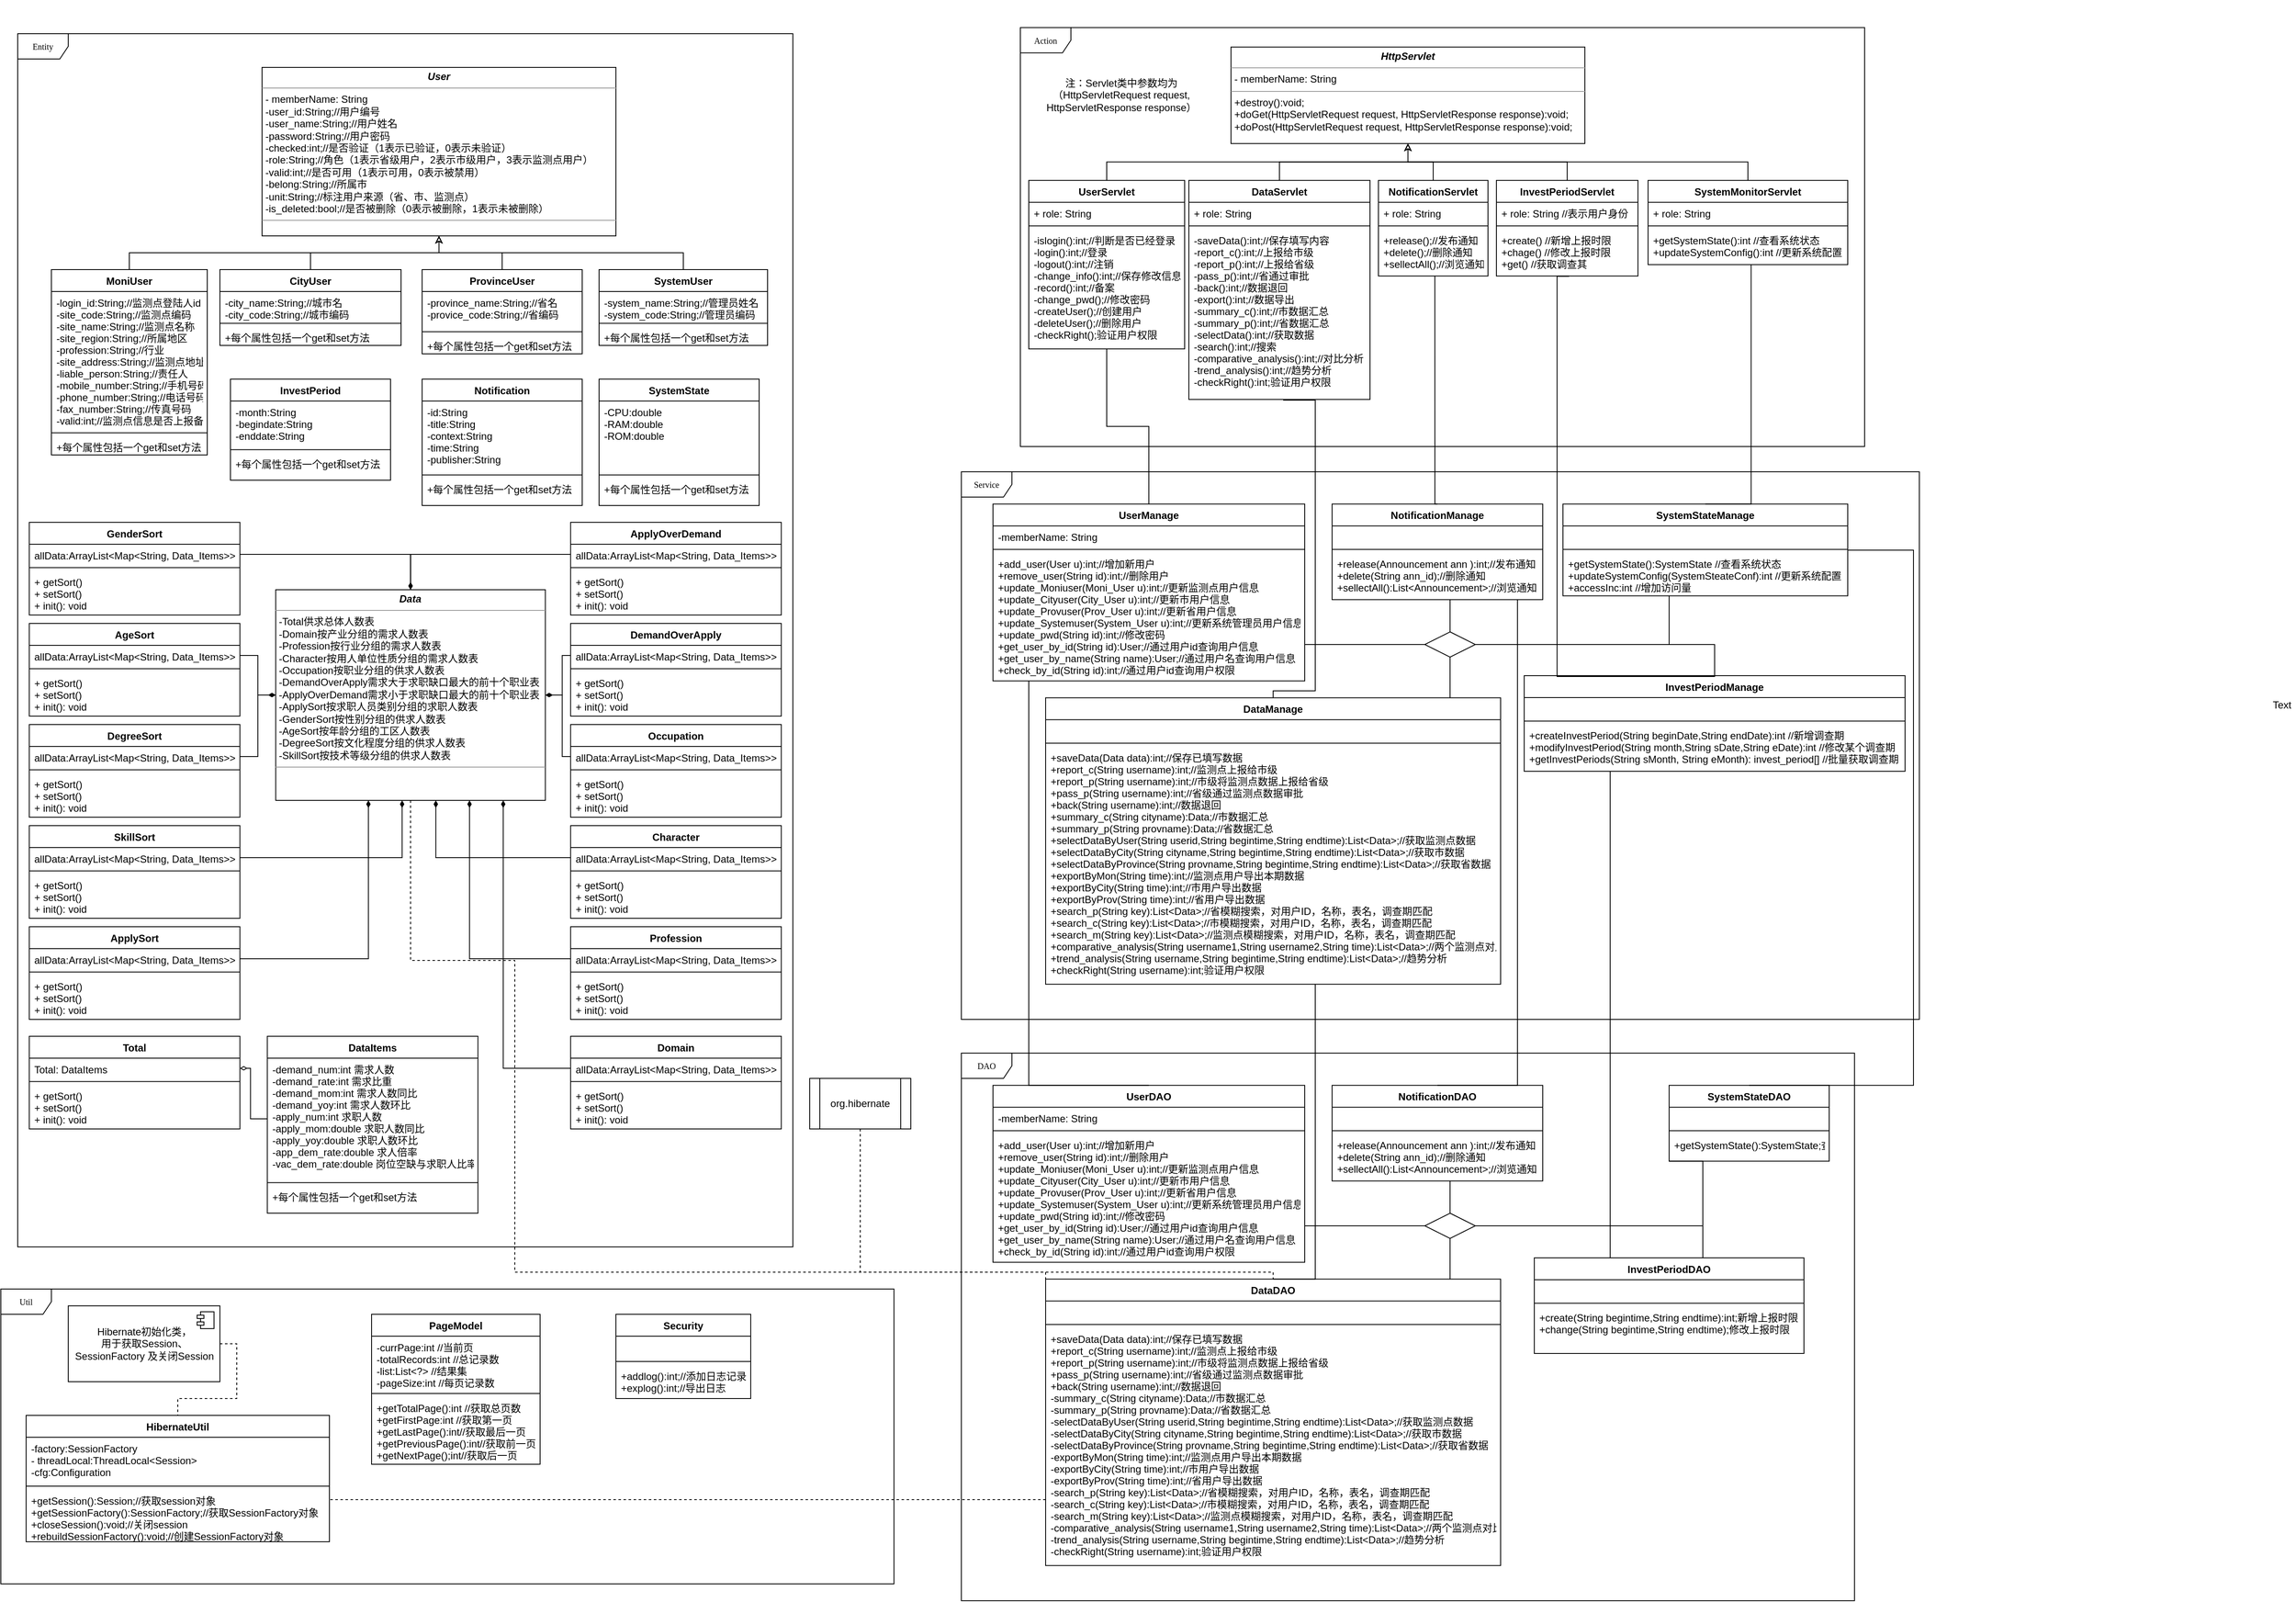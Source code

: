 <mxfile version="13.7.9" type="device"><diagram name="Page-1" id="c4acf3e9-155e-7222-9cf6-157b1a14988f"><mxGraphModel dx="5153" dy="2323" grid="0" gridSize="10" guides="1" tooltips="1" connect="1" arrows="1" fold="1" page="1" pageScale="1" pageWidth="1200" pageHeight="1920" background="#ffffff" math="0" shadow="0"><root><mxCell id="0"/><mxCell id="1" parent="0"/><mxCell id="J7M_Ihx9A84jiFvnNilQ-26" value="Util" style="shape=umlFrame;whiteSpace=wrap;html=1;rounded=0;shadow=0;comic=0;labelBackgroundColor=none;strokeWidth=1;fontFamily=Verdana;fontSize=10;align=center;" parent="1" vertex="1"><mxGeometry x="-1080" y="1540" width="1060" height="350" as="geometry"/></mxCell><mxCell id="J7M_Ihx9A84jiFvnNilQ-21" style="edgeStyle=orthogonalEdgeStyle;rounded=0;orthogonalLoop=1;jettySize=auto;html=1;exitX=0.5;exitY=1;exitDx=0;exitDy=0;endArrow=none;endFill=0;dashed=1;entryX=0.5;entryY=0;entryDx=0;entryDy=0;" parent="1" source="v1feKsVr8XCNyYt42_1f-139" target="v1feKsVr8XCNyYt42_1f-83" edge="1"><mxGeometry relative="1" as="geometry"><Array as="points"><mxPoint x="-594" y="1150"/><mxPoint x="-470" y="1150"/><mxPoint x="-470" y="1520"/><mxPoint x="430" y="1520"/></Array></mxGeometry></mxCell><mxCell id="v1feKsVr8XCNyYt42_1f-72" value="" style="group" parent="1" vertex="1" connectable="0"><mxGeometry x="60" y="570" width="1137" height="650" as="geometry"/></mxCell><mxCell id="v1feKsVr8XCNyYt42_1f-34" value="SystemStateManage" style="swimlane;fontStyle=1;align=center;verticalAlign=top;childLayout=stackLayout;horizontal=1;startSize=26;horizontalStack=0;resizeParent=1;resizeParentMax=0;resizeLast=0;collapsible=1;marginBottom=0;" parent="v1feKsVr8XCNyYt42_1f-72" vertex="1"><mxGeometry x="714" y="38.24" width="338" height="108.995" as="geometry"/></mxCell><mxCell id="v1feKsVr8XCNyYt42_1f-35" value=" " style="text;strokeColor=none;fillColor=none;align=left;verticalAlign=top;spacingLeft=4;spacingRight=4;overflow=hidden;rotatable=0;points=[[0,0.5],[1,0.5]];portConstraint=eastwest;" parent="v1feKsVr8XCNyYt42_1f-34" vertex="1"><mxGeometry y="26" width="338" height="24.207" as="geometry"/></mxCell><mxCell id="v1feKsVr8XCNyYt42_1f-36" value="" style="line;strokeWidth=1;fillColor=none;align=left;verticalAlign=middle;spacingTop=-1;spacingLeft=3;spacingRight=3;rotatable=0;labelPosition=right;points=[];portConstraint=eastwest;" parent="v1feKsVr8XCNyYt42_1f-34" vertex="1"><mxGeometry y="50.207" width="338" height="7.448" as="geometry"/></mxCell><mxCell id="v1feKsVr8XCNyYt42_1f-37" value="+getSystemState():SystemState //查看系统状态&#10;+updateSystemConfig(SystemSteateConf):int //更新系统配置&#10;+accessInc:int //增加访问量" style="text;strokeColor=none;fillColor=none;align=left;verticalAlign=top;spacingLeft=4;spacingRight=4;overflow=hidden;rotatable=0;points=[[0,0.5],[1,0.5]];portConstraint=eastwest;" parent="v1feKsVr8XCNyYt42_1f-34" vertex="1"><mxGeometry y="57.655" width="338" height="51.34" as="geometry"/></mxCell><mxCell id="v1feKsVr8XCNyYt42_1f-39" value="InvestPeriodManage" style="swimlane;fontStyle=1;align=center;verticalAlign=top;childLayout=stackLayout;horizontal=1;startSize=26;horizontalStack=0;resizeParent=1;resizeParentMax=0;resizeLast=0;collapsible=1;marginBottom=0;" parent="v1feKsVr8XCNyYt42_1f-72" vertex="1"><mxGeometry x="668" y="242" width="452" height="113.515" as="geometry"/></mxCell><mxCell id="v1feKsVr8XCNyYt42_1f-40" value=" " style="text;strokeColor=none;fillColor=none;align=left;verticalAlign=top;spacingLeft=4;spacingRight=4;overflow=hidden;rotatable=0;points=[[0,0.5],[1,0.5]];portConstraint=eastwest;" parent="v1feKsVr8XCNyYt42_1f-39" vertex="1"><mxGeometry y="26" width="452" height="24.207" as="geometry"/></mxCell><mxCell id="v1feKsVr8XCNyYt42_1f-41" value="" style="line;strokeWidth=1;fillColor=none;align=left;verticalAlign=middle;spacingTop=-1;spacingLeft=3;spacingRight=3;rotatable=0;labelPosition=right;points=[];portConstraint=eastwest;" parent="v1feKsVr8XCNyYt42_1f-39" vertex="1"><mxGeometry y="50.207" width="452" height="7.448" as="geometry"/></mxCell><mxCell id="v1feKsVr8XCNyYt42_1f-42" value="+createInvestPeriod(String beginDate,String endDate):int //新增调查期&#10;+modifyInvestPeriod(String month,String sDate,String eDate):int //修改某个调查期&#10;+getInvestPeriods(String sMonth, String eMonth): invest_period[] //批量获取调查期" style="text;strokeColor=none;fillColor=none;align=left;verticalAlign=top;spacingLeft=4;spacingRight=4;overflow=hidden;rotatable=0;points=[[0,0.5],[1,0.5]];portConstraint=eastwest;" parent="v1feKsVr8XCNyYt42_1f-39" vertex="1"><mxGeometry y="57.655" width="452" height="55.86" as="geometry"/></mxCell><mxCell id="v1feKsVr8XCNyYt42_1f-33" value="Service" style="shape=umlFrame;whiteSpace=wrap;html=1;rounded=0;shadow=0;comic=0;labelBackgroundColor=none;strokeWidth=1;fontFamily=Verdana;fontSize=10;align=center;" parent="v1feKsVr8XCNyYt42_1f-72" vertex="1"><mxGeometry width="1137" height="650" as="geometry"/></mxCell><mxCell id="v1feKsVr8XCNyYt42_1f-48" value="DataManage" style="swimlane;fontStyle=1;align=center;verticalAlign=top;childLayout=stackLayout;horizontal=1;startSize=26;horizontalStack=0;resizeParent=1;resizeParentMax=0;resizeLast=0;collapsible=1;marginBottom=0;" parent="v1feKsVr8XCNyYt42_1f-72" vertex="1"><mxGeometry x="100" y="268.24" width="540" height="339.995" as="geometry"/></mxCell><mxCell id="v1feKsVr8XCNyYt42_1f-49" value=" " style="text;strokeColor=none;fillColor=none;align=left;verticalAlign=top;spacingLeft=4;spacingRight=4;overflow=hidden;rotatable=0;points=[[0,0.5],[1,0.5]];portConstraint=eastwest;" parent="v1feKsVr8XCNyYt42_1f-48" vertex="1"><mxGeometry y="26" width="540" height="24.207" as="geometry"/></mxCell><mxCell id="v1feKsVr8XCNyYt42_1f-50" value="" style="line;strokeWidth=1;fillColor=none;align=left;verticalAlign=middle;spacingTop=-1;spacingLeft=3;spacingRight=3;rotatable=0;labelPosition=right;points=[];portConstraint=eastwest;" parent="v1feKsVr8XCNyYt42_1f-48" vertex="1"><mxGeometry y="50.207" width="540" height="7.448" as="geometry"/></mxCell><mxCell id="v1feKsVr8XCNyYt42_1f-51" value="+saveData(Data data):int;//保存已填写数据&#10;+report_c(String username):int;//监测点上报给市级&#10;+report_p(String username):int;//市级将监测点数据上报给省级&#10;+pass_p(String username):int;//省级通过监测点数据审批&#10;+back(String username):int;//数据退回&#10;+summary_c(String cityname):Data;//市数据汇总&#10;+summary_p(String provname):Data;//省数据汇总&#10;+selectDataByUser(String userid,String begintime,String endtime):List&lt;Data&gt;;//获取监测点数据&#10;+selectDataByCity(String cityname,String begintime,String endtime):List&lt;Data&gt;;//获取市数据&#10;+selectDataByProvince(String provname,String begintime,String endtime):List&lt;Data&gt;;//获取省数据&#10;+exportByMon(String time):int;//监测点用户导出本期数据&#10;+exportByCity(String time):int;//市用户导出数据&#10;+exportByProv(String time):int;//省用户导出数据&#10;+search_p(String key):List&lt;Data&gt;;//省模糊搜索，对用户ID，名称，表名，调查期匹配&#10;+search_c(String key):List&lt;Data&gt;;//市模糊搜索，对用户ID，名称，表名，调查期匹配&#10;+search_m(String key):List&lt;Data&gt;;//监测点模糊搜索，对用户ID，名称，表名，调查期匹配&#10;+comparative_analysis(String username1,String username2,String time):List&lt;Data&gt;;//两个监测点对比分析;&#10;+trend_analysis(String username,String begintime,String endtime):List&lt;Data&gt;;//趋势分析&#10;+checkRight(String username):int;验证用户权限" style="text;strokeColor=none;fillColor=none;align=left;verticalAlign=top;spacingLeft=4;spacingRight=4;overflow=hidden;rotatable=0;points=[[0,0.5],[1,0.5]];portConstraint=eastwest;" parent="v1feKsVr8XCNyYt42_1f-48" vertex="1"><mxGeometry y="57.655" width="540" height="282.34" as="geometry"/></mxCell><mxCell id="v1feKsVr8XCNyYt42_1f-43" value="NotificationManage" style="swimlane;fontStyle=1;align=center;verticalAlign=top;childLayout=stackLayout;horizontal=1;startSize=26;horizontalStack=0;resizeParent=1;resizeParentMax=0;resizeLast=0;collapsible=1;marginBottom=0;" parent="v1feKsVr8XCNyYt42_1f-72" vertex="1"><mxGeometry x="440" y="38.24" width="250" height="113.515" as="geometry"/></mxCell><mxCell id="v1feKsVr8XCNyYt42_1f-44" value=" " style="text;strokeColor=none;fillColor=none;align=left;verticalAlign=top;spacingLeft=4;spacingRight=4;overflow=hidden;rotatable=0;points=[[0,0.5],[1,0.5]];portConstraint=eastwest;" parent="v1feKsVr8XCNyYt42_1f-43" vertex="1"><mxGeometry y="26" width="250" height="24.207" as="geometry"/></mxCell><mxCell id="v1feKsVr8XCNyYt42_1f-45" value="" style="line;strokeWidth=1;fillColor=none;align=left;verticalAlign=middle;spacingTop=-1;spacingLeft=3;spacingRight=3;rotatable=0;labelPosition=right;points=[];portConstraint=eastwest;" parent="v1feKsVr8XCNyYt42_1f-43" vertex="1"><mxGeometry y="50.207" width="250" height="7.448" as="geometry"/></mxCell><mxCell id="v1feKsVr8XCNyYt42_1f-46" value="+release(Announcement ann ):int;//发布通知&#10;+delete(String ann_id);//删除通知&#10;+sellectAll():List&lt;Announcement&gt;;//浏览通知" style="text;strokeColor=none;fillColor=none;align=left;verticalAlign=top;spacingLeft=4;spacingRight=4;overflow=hidden;rotatable=0;points=[[0,0.5],[1,0.5]];portConstraint=eastwest;" parent="v1feKsVr8XCNyYt42_1f-43" vertex="1"><mxGeometry y="57.655" width="250" height="55.86" as="geometry"/></mxCell><mxCell id="v1feKsVr8XCNyYt42_1f-52" value="UserManage" style="swimlane;fontStyle=1;align=center;verticalAlign=top;childLayout=stackLayout;horizontal=1;startSize=26;horizontalStack=0;resizeParent=1;resizeParentMax=0;resizeLast=0;collapsible=1;marginBottom=0;" parent="v1feKsVr8XCNyYt42_1f-72" vertex="1"><mxGeometry x="37.5" y="38.238" width="370" height="209.995" as="geometry"/></mxCell><mxCell id="v1feKsVr8XCNyYt42_1f-53" value="-memberName: String" style="text;strokeColor=none;fillColor=none;align=left;verticalAlign=top;spacingLeft=4;spacingRight=4;overflow=hidden;rotatable=0;points=[[0,0.5],[1,0.5]];portConstraint=eastwest;" parent="v1feKsVr8XCNyYt42_1f-52" vertex="1"><mxGeometry y="26" width="370" height="24.207" as="geometry"/></mxCell><mxCell id="v1feKsVr8XCNyYt42_1f-54" value="" style="line;strokeWidth=1;fillColor=none;align=left;verticalAlign=middle;spacingTop=-1;spacingLeft=3;spacingRight=3;rotatable=0;labelPosition=right;points=[];portConstraint=eastwest;" parent="v1feKsVr8XCNyYt42_1f-52" vertex="1"><mxGeometry y="50.207" width="370" height="7.448" as="geometry"/></mxCell><mxCell id="v1feKsVr8XCNyYt42_1f-55" value="+add_user(User u):int;//增加新用户&#10;+remove_user(String id):int;//删除用户&#10;+update_Moniuser(Moni_User u):int;//更新监测点用户信息&#10;+update_Cityuser(City_User u):int;//更新市用户信息&#10;+update_Provuser(Prov_User u):int;//更新省用户信息&#10;+update_Systemuser(System_User u):int;//更新系统管理员用户信息&#10;+update_pwd(String id):int;//修改密码&#10;+get_user_by_id(String id):User;//通过用户id查询用户信息&#10;+get_user_by_name(String name):User;//通过用户名查询用户信息&#10;+check_by_id(String id):int;//通过用户id查询用户权限" style="text;strokeColor=none;fillColor=none;align=left;verticalAlign=top;spacingLeft=4;spacingRight=4;overflow=hidden;rotatable=0;points=[[0,0.5],[1,0.5]];portConstraint=eastwest;" parent="v1feKsVr8XCNyYt42_1f-52" vertex="1"><mxGeometry y="57.655" width="370" height="152.34" as="geometry"/></mxCell><mxCell id="J7M_Ihx9A84jiFvnNilQ-5" style="edgeStyle=orthogonalEdgeStyle;rounded=0;orthogonalLoop=1;jettySize=auto;html=1;exitX=0.5;exitY=1;exitDx=0;exitDy=0;endArrow=none;endFill=0;" parent="v1feKsVr8XCNyYt42_1f-72" source="J7M_Ihx9A84jiFvnNilQ-2" target="v1feKsVr8XCNyYt42_1f-48" edge="1"><mxGeometry relative="1" as="geometry"><Array as="points"><mxPoint x="580" y="250"/><mxPoint x="580" y="250"/></Array></mxGeometry></mxCell><mxCell id="J7M_Ihx9A84jiFvnNilQ-6" style="edgeStyle=orthogonalEdgeStyle;rounded=0;orthogonalLoop=1;jettySize=auto;html=1;exitX=0;exitY=0.5;exitDx=0;exitDy=0;endArrow=none;endFill=0;entryX=1;entryY=0.653;entryDx=0;entryDy=0;entryPerimeter=0;" parent="v1feKsVr8XCNyYt42_1f-72" source="J7M_Ihx9A84jiFvnNilQ-2" target="v1feKsVr8XCNyYt42_1f-55" edge="1"><mxGeometry relative="1" as="geometry"><Array as="points"><mxPoint x="408" y="205"/></Array></mxGeometry></mxCell><mxCell id="J7M_Ihx9A84jiFvnNilQ-7" style="edgeStyle=orthogonalEdgeStyle;rounded=0;orthogonalLoop=1;jettySize=auto;html=1;exitX=0.5;exitY=0;exitDx=0;exitDy=0;endArrow=none;endFill=0;" parent="v1feKsVr8XCNyYt42_1f-72" source="J7M_Ihx9A84jiFvnNilQ-2" target="v1feKsVr8XCNyYt42_1f-43" edge="1"><mxGeometry relative="1" as="geometry"><Array as="points"><mxPoint x="580" y="160"/><mxPoint x="580" y="160"/></Array></mxGeometry></mxCell><mxCell id="J7M_Ihx9A84jiFvnNilQ-8" style="edgeStyle=orthogonalEdgeStyle;rounded=0;orthogonalLoop=1;jettySize=auto;html=1;exitX=1;exitY=0.5;exitDx=0;exitDy=0;endArrow=none;endFill=0;" parent="v1feKsVr8XCNyYt42_1f-72" source="J7M_Ihx9A84jiFvnNilQ-2" target="v1feKsVr8XCNyYt42_1f-39" edge="1"><mxGeometry relative="1" as="geometry"/></mxCell><mxCell id="J7M_Ihx9A84jiFvnNilQ-9" style="edgeStyle=orthogonalEdgeStyle;rounded=0;orthogonalLoop=1;jettySize=auto;html=1;exitX=1;exitY=0.5;exitDx=0;exitDy=0;endArrow=none;endFill=0;" parent="v1feKsVr8XCNyYt42_1f-72" source="J7M_Ihx9A84jiFvnNilQ-2" target="v1feKsVr8XCNyYt42_1f-37" edge="1"><mxGeometry relative="1" as="geometry"><Array as="points"><mxPoint x="840" y="205"/></Array></mxGeometry></mxCell><mxCell id="J7M_Ihx9A84jiFvnNilQ-2" value="" style="rhombus;whiteSpace=wrap;html=1;" parent="v1feKsVr8XCNyYt42_1f-72" vertex="1"><mxGeometry x="550" y="190" width="60" height="30" as="geometry"/></mxCell><mxCell id="v1feKsVr8XCNyYt42_1f-61" style="edgeStyle=orthogonalEdgeStyle;rounded=0;orthogonalLoop=1;jettySize=auto;html=1;exitX=0.5;exitY=0;exitDx=0;exitDy=0;endArrow=none;endFill=0;entryX=0.521;entryY=1.004;entryDx=0;entryDy=0;entryPerimeter=0;" parent="1" source="v1feKsVr8XCNyYt42_1f-48" target="v1feKsVr8XCNyYt42_1f-13" edge="1"><mxGeometry relative="1" as="geometry"><Array as="points"><mxPoint x="430" y="830"/><mxPoint x="480" y="830"/><mxPoint x="480" y="485"/></Array></mxGeometry></mxCell><mxCell id="v1feKsVr8XCNyYt42_1f-67" style="edgeStyle=orthogonalEdgeStyle;rounded=0;orthogonalLoop=1;jettySize=auto;html=1;exitX=0.5;exitY=0;exitDx=0;exitDy=0;entryX=0.515;entryY=1.006;entryDx=0;entryDy=0;entryPerimeter=0;endArrow=none;endFill=0;" parent="1" source="v1feKsVr8XCNyYt42_1f-43" target="v1feKsVr8XCNyYt42_1f-18" edge="1"><mxGeometry relative="1" as="geometry"><Array as="points"><mxPoint x="622" y="608"/></Array></mxGeometry></mxCell><mxCell id="v1feKsVr8XCNyYt42_1f-68" style="edgeStyle=orthogonalEdgeStyle;rounded=0;orthogonalLoop=1;jettySize=auto;html=1;exitX=0.5;exitY=0;exitDx=0;exitDy=0;entryX=0.514;entryY=1.006;entryDx=0;entryDy=0;entryPerimeter=0;endArrow=none;endFill=0;" parent="1" source="v1feKsVr8XCNyYt42_1f-39" target="v1feKsVr8XCNyYt42_1f-24" edge="1"><mxGeometry relative="1" as="geometry"><Array as="points"><mxPoint x="767" y="813"/></Array></mxGeometry></mxCell><mxCell id="v1feKsVr8XCNyYt42_1f-69" style="edgeStyle=orthogonalEdgeStyle;rounded=0;orthogonalLoop=1;jettySize=auto;html=1;exitX=0.5;exitY=0;exitDx=0;exitDy=0;entryX=0.516;entryY=0.996;entryDx=0;entryDy=0;entryPerimeter=0;endArrow=none;endFill=0;" parent="1" source="v1feKsVr8XCNyYt42_1f-34" target="v1feKsVr8XCNyYt42_1f-29" edge="1"><mxGeometry relative="1" as="geometry"><Array as="points"><mxPoint x="943" y="608"/></Array></mxGeometry></mxCell><mxCell id="v1feKsVr8XCNyYt42_1f-8" value="" style="group" parent="1" vertex="1" connectable="0"><mxGeometry x="130" y="10" width="1002" height="577.24" as="geometry"/></mxCell><mxCell id="v1feKsVr8XCNyYt42_1f-26" value="SystemMonitorServlet" style="swimlane;fontStyle=1;align=center;verticalAlign=top;childLayout=stackLayout;horizontal=1;startSize=26;horizontalStack=0;resizeParent=1;resizeParentMax=0;resizeLast=0;collapsible=1;marginBottom=0;" parent="v1feKsVr8XCNyYt42_1f-8" vertex="1"><mxGeometry x="745" y="214.14" width="237" height="99.995" as="geometry"/></mxCell><mxCell id="v1feKsVr8XCNyYt42_1f-27" value="+ role: String" style="text;strokeColor=none;fillColor=none;align=left;verticalAlign=top;spacingLeft=4;spacingRight=4;overflow=hidden;rotatable=0;points=[[0,0.5],[1,0.5]];portConstraint=eastwest;" parent="v1feKsVr8XCNyYt42_1f-26" vertex="1"><mxGeometry y="26" width="237" height="24.207" as="geometry"/></mxCell><mxCell id="v1feKsVr8XCNyYt42_1f-28" value="" style="line;strokeWidth=1;fillColor=none;align=left;verticalAlign=middle;spacingTop=-1;spacingLeft=3;spacingRight=3;rotatable=0;labelPosition=right;points=[];portConstraint=eastwest;" parent="v1feKsVr8XCNyYt42_1f-26" vertex="1"><mxGeometry y="50.207" width="237" height="7.448" as="geometry"/></mxCell><mxCell id="v1feKsVr8XCNyYt42_1f-29" value="+getSystemState():int //查看系统状态&#10;+updateSystemConfig():int //更新系统配置" style="text;strokeColor=none;fillColor=none;align=left;verticalAlign=top;spacingLeft=4;spacingRight=4;overflow=hidden;rotatable=0;points=[[0,0.5],[1,0.5]];portConstraint=eastwest;" parent="v1feKsVr8XCNyYt42_1f-26" vertex="1"><mxGeometry y="57.655" width="237" height="42.34" as="geometry"/></mxCell><mxCell id="17acba5748e5396b-1" value="Action" style="shape=umlFrame;whiteSpace=wrap;html=1;rounded=0;shadow=0;comic=0;labelBackgroundColor=none;strokeWidth=1;fontFamily=Verdana;fontSize=10;align=center;" parent="v1feKsVr8XCNyYt42_1f-8" vertex="1"><mxGeometry y="32.76" width="1002" height="497.24" as="geometry"/></mxCell><mxCell id="v1feKsVr8XCNyYt42_1f-25" style="edgeStyle=orthogonalEdgeStyle;rounded=0;orthogonalLoop=1;jettySize=auto;html=1;exitX=0.5;exitY=0;exitDx=0;exitDy=0;endArrow=classic;endFill=0;" parent="v1feKsVr8XCNyYt42_1f-8" source="v1feKsVr8XCNyYt42_1f-21" target="5d2195bd80daf111-18" edge="1"><mxGeometry relative="1" as="geometry"/></mxCell><mxCell id="v1feKsVr8XCNyYt42_1f-21" value="InvestPeriodServlet" style="swimlane;fontStyle=1;align=center;verticalAlign=top;childLayout=stackLayout;horizontal=1;startSize=26;horizontalStack=0;resizeParent=1;resizeParentMax=0;resizeLast=0;collapsible=1;marginBottom=0;" parent="v1feKsVr8XCNyYt42_1f-8" vertex="1"><mxGeometry x="565" y="214.14" width="168" height="113.518" as="geometry"/></mxCell><mxCell id="v1feKsVr8XCNyYt42_1f-22" value="+ role: String //表示用户身份" style="text;strokeColor=none;fillColor=none;align=left;verticalAlign=top;spacingLeft=4;spacingRight=4;overflow=hidden;rotatable=0;points=[[0,0.5],[1,0.5]];portConstraint=eastwest;" parent="v1feKsVr8XCNyYt42_1f-21" vertex="1"><mxGeometry y="26" width="168" height="24.21" as="geometry"/></mxCell><mxCell id="v1feKsVr8XCNyYt42_1f-23" value="" style="line;strokeWidth=1;fillColor=none;align=left;verticalAlign=middle;spacingTop=-1;spacingLeft=3;spacingRight=3;rotatable=0;labelPosition=right;points=[];portConstraint=eastwest;" parent="v1feKsVr8XCNyYt42_1f-21" vertex="1"><mxGeometry y="50.21" width="168" height="7.448" as="geometry"/></mxCell><mxCell id="v1feKsVr8XCNyYt42_1f-24" value="+create() //新增上报时限&#10;+chage() //修改上报时限&#10;+get() //获取调查其" style="text;strokeColor=none;fillColor=none;align=left;verticalAlign=top;spacingLeft=4;spacingRight=4;overflow=hidden;rotatable=0;points=[[0,0.5],[1,0.5]];portConstraint=eastwest;" parent="v1feKsVr8XCNyYt42_1f-21" vertex="1"><mxGeometry y="57.658" width="168" height="55.86" as="geometry"/></mxCell><mxCell id="v1feKsVr8XCNyYt42_1f-15" value="NotificationServlet" style="swimlane;fontStyle=1;align=center;verticalAlign=top;childLayout=stackLayout;horizontal=1;startSize=26;horizontalStack=0;resizeParent=1;resizeParentMax=0;resizeLast=0;collapsible=1;marginBottom=0;" parent="v1feKsVr8XCNyYt42_1f-8" vertex="1"><mxGeometry x="425" y="214.14" width="130" height="113.517" as="geometry"/></mxCell><mxCell id="v1feKsVr8XCNyYt42_1f-16" value="+ role: String" style="text;strokeColor=none;fillColor=none;align=left;verticalAlign=top;spacingLeft=4;spacingRight=4;overflow=hidden;rotatable=0;points=[[0,0.5],[1,0.5]];portConstraint=eastwest;" parent="v1feKsVr8XCNyYt42_1f-15" vertex="1"><mxGeometry y="26" width="130" height="24.207" as="geometry"/></mxCell><mxCell id="v1feKsVr8XCNyYt42_1f-17" value="" style="line;strokeWidth=1;fillColor=none;align=left;verticalAlign=middle;spacingTop=-1;spacingLeft=3;spacingRight=3;rotatable=0;labelPosition=right;points=[];portConstraint=eastwest;" parent="v1feKsVr8XCNyYt42_1f-15" vertex="1"><mxGeometry y="50.207" width="130" height="7.448" as="geometry"/></mxCell><mxCell id="v1feKsVr8XCNyYt42_1f-18" value="+release();//发布通知&#10;+delete();//删除通知&#10;+sellectAll();//浏览通知" style="text;strokeColor=none;fillColor=none;align=left;verticalAlign=top;spacingLeft=4;spacingRight=4;overflow=hidden;rotatable=0;points=[[0,0.5],[1,0.5]];portConstraint=eastwest;" parent="v1feKsVr8XCNyYt42_1f-15" vertex="1"><mxGeometry y="57.655" width="130" height="55.862" as="geometry"/></mxCell><mxCell id="v1feKsVr8XCNyYt42_1f-20" style="edgeStyle=orthogonalEdgeStyle;rounded=0;orthogonalLoop=1;jettySize=auto;html=1;exitX=0.5;exitY=0;exitDx=0;exitDy=0;endArrow=classic;endFill=0;" parent="v1feKsVr8XCNyYt42_1f-8" source="v1feKsVr8XCNyYt42_1f-15" target="5d2195bd80daf111-18" edge="1"><mxGeometry relative="1" as="geometry"/></mxCell><mxCell id="v1feKsVr8XCNyYt42_1f-10" value="DataServlet" style="swimlane;fontStyle=1;align=center;verticalAlign=top;childLayout=stackLayout;horizontal=1;startSize=26;horizontalStack=0;resizeParent=1;resizeParentMax=0;resizeLast=0;collapsible=1;marginBottom=0;" parent="v1feKsVr8XCNyYt42_1f-8" vertex="1"><mxGeometry x="200" y="214.138" width="215" height="259.995" as="geometry"/></mxCell><mxCell id="v1feKsVr8XCNyYt42_1f-11" value="+ role: String" style="text;strokeColor=none;fillColor=none;align=left;verticalAlign=top;spacingLeft=4;spacingRight=4;overflow=hidden;rotatable=0;points=[[0,0.5],[1,0.5]];portConstraint=eastwest;" parent="v1feKsVr8XCNyYt42_1f-10" vertex="1"><mxGeometry y="26" width="215" height="24.207" as="geometry"/></mxCell><mxCell id="v1feKsVr8XCNyYt42_1f-12" value="" style="line;strokeWidth=1;fillColor=none;align=left;verticalAlign=middle;spacingTop=-1;spacingLeft=3;spacingRight=3;rotatable=0;labelPosition=right;points=[];portConstraint=eastwest;" parent="v1feKsVr8XCNyYt42_1f-10" vertex="1"><mxGeometry y="50.207" width="215" height="7.448" as="geometry"/></mxCell><mxCell id="v1feKsVr8XCNyYt42_1f-13" value="-saveData():int;//保存填写内容&#10;-report_c():int;//上报给市级&#10;-report_p():int;//上报给省级&#10;-pass_p():int;//省通过审批&#10;-back():int;//数据退回&#10;-export():int;//数据导出&#10;-summary_c():int;//市数据汇总&#10;-summary_p():int;//省数据汇总&#10;-selectData():int;//获取数据&#10;-search():int;//搜索&#10;-comparative_analysis():int;//对比分析&#10;-trend_analysis():int;//趋势分析&#10;-checkRight():int;验证用户权限" style="text;strokeColor=none;fillColor=none;align=left;verticalAlign=top;spacingLeft=4;spacingRight=4;overflow=hidden;rotatable=0;points=[[0,0.5],[1,0.5]];portConstraint=eastwest;" parent="v1feKsVr8XCNyYt42_1f-10" vertex="1"><mxGeometry y="57.655" width="215" height="202.34" as="geometry"/></mxCell><mxCell id="v1feKsVr8XCNyYt42_1f-1" value="UserServlet" style="swimlane;fontStyle=1;align=center;verticalAlign=top;childLayout=stackLayout;horizontal=1;startSize=26;horizontalStack=0;resizeParent=1;resizeParentMax=0;resizeLast=0;collapsible=1;marginBottom=0;" parent="v1feKsVr8XCNyYt42_1f-8" vertex="1"><mxGeometry x="10" y="214.138" width="185" height="199.995" as="geometry"/></mxCell><mxCell id="v1feKsVr8XCNyYt42_1f-2" value="+ role: String" style="text;strokeColor=none;fillColor=none;align=left;verticalAlign=top;spacingLeft=4;spacingRight=4;overflow=hidden;rotatable=0;points=[[0,0.5],[1,0.5]];portConstraint=eastwest;" parent="v1feKsVr8XCNyYt42_1f-1" vertex="1"><mxGeometry y="26" width="185" height="24.207" as="geometry"/></mxCell><mxCell id="v1feKsVr8XCNyYt42_1f-3" value="" style="line;strokeWidth=1;fillColor=none;align=left;verticalAlign=middle;spacingTop=-1;spacingLeft=3;spacingRight=3;rotatable=0;labelPosition=right;points=[];portConstraint=eastwest;" parent="v1feKsVr8XCNyYt42_1f-1" vertex="1"><mxGeometry y="50.207" width="185" height="7.448" as="geometry"/></mxCell><mxCell id="v1feKsVr8XCNyYt42_1f-4" value="-islogin():int;//判断是否已经登录&#10;-login():int;//登录&#10;-logout():int;//注销&#10;-change_info():int;//保存修改信息&#10;-record():int;//备案&#10;-change_pwd();//修改密码&#10;-createUser();//创建用户&#10;-deleteUser();//删除用户&#10;-checkRight();验证用户权限" style="text;strokeColor=none;fillColor=none;align=left;verticalAlign=top;spacingLeft=4;spacingRight=4;overflow=hidden;rotatable=0;points=[[0,0.5],[1,0.5]];portConstraint=eastwest;" parent="v1feKsVr8XCNyYt42_1f-1" vertex="1"><mxGeometry y="57.655" width="185" height="142.34" as="geometry"/></mxCell><mxCell id="5d2195bd80daf111-18" value="&lt;p style=&quot;margin: 0px ; margin-top: 4px ; text-align: center&quot;&gt;&lt;b&gt;&lt;i&gt;HttpServlet&lt;/i&gt;&lt;/b&gt;&lt;/p&gt;&lt;hr size=&quot;1&quot;&gt;&lt;p style=&quot;margin: 0px ; margin-left: 4px&quot;&gt;- memberName: String&lt;/p&gt;&lt;hr size=&quot;1&quot;&gt;&lt;p style=&quot;margin: 0px 0px 0px 4px&quot;&gt;+destroy():void;&lt;/p&gt;&lt;p style=&quot;margin: 0px 0px 0px 4px&quot;&gt;+doGet(HttpServletRequest request, HttpServletResponse response):void;&lt;/p&gt;&lt;p style=&quot;margin: 0px 0px 0px 4px&quot;&gt;+doPost(HttpServletRequest request, HttpServletResponse response):void;&lt;/p&gt;" style="verticalAlign=top;align=left;overflow=fill;fontSize=12;fontFamily=Helvetica;html=1;rounded=0;shadow=0;comic=0;labelBackgroundColor=none;strokeWidth=1" parent="v1feKsVr8XCNyYt42_1f-8" vertex="1"><mxGeometry x="250" y="55.862" width="420" height="114.517" as="geometry"/></mxCell><mxCell id="v1feKsVr8XCNyYt42_1f-9" style="edgeStyle=orthogonalEdgeStyle;rounded=0;orthogonalLoop=1;jettySize=auto;html=1;exitX=0.5;exitY=0;exitDx=0;exitDy=0;endArrow=classic;endFill=0;entryX=0.5;entryY=1;entryDx=0;entryDy=0;" parent="v1feKsVr8XCNyYt42_1f-8" source="v1feKsVr8XCNyYt42_1f-1" target="5d2195bd80daf111-18" edge="1"><mxGeometry relative="1" as="geometry"><mxPoint x="445" y="151.759" as="targetPoint"/></mxGeometry></mxCell><mxCell id="v1feKsVr8XCNyYt42_1f-14" style="edgeStyle=orthogonalEdgeStyle;rounded=0;orthogonalLoop=1;jettySize=auto;html=1;exitX=0.5;exitY=0;exitDx=0;exitDy=0;endArrow=classic;endFill=0;entryX=0.5;entryY=1;entryDx=0;entryDy=0;" parent="v1feKsVr8XCNyYt42_1f-8" source="v1feKsVr8XCNyYt42_1f-10" target="5d2195bd80daf111-18" edge="1"><mxGeometry relative="1" as="geometry"><mxPoint x="445" y="148.966" as="targetPoint"/></mxGeometry></mxCell><mxCell id="v1feKsVr8XCNyYt42_1f-31" style="edgeStyle=orthogonalEdgeStyle;rounded=0;orthogonalLoop=1;jettySize=auto;html=1;exitX=0.5;exitY=0;exitDx=0;exitDy=0;endArrow=classic;endFill=0;" parent="v1feKsVr8XCNyYt42_1f-8" source="v1feKsVr8XCNyYt42_1f-26" target="5d2195bd80daf111-18" edge="1"><mxGeometry relative="1" as="geometry"><mxPoint x="220" y="-60" as="targetPoint"/></mxGeometry></mxCell><mxCell id="J7M_Ihx9A84jiFvnNilQ-20" value="注：Servlet类中参数均为（HttpServletRequest request, HttpServletResponse response）" style="text;html=1;strokeColor=none;fillColor=none;align=center;verticalAlign=middle;whiteSpace=wrap;rounded=0;" parent="v1feKsVr8XCNyYt42_1f-8" vertex="1"><mxGeometry x="10" y="103.12" width="220" height="20" as="geometry"/></mxCell><mxCell id="v1feKsVr8XCNyYt42_1f-60" style="edgeStyle=orthogonalEdgeStyle;rounded=0;orthogonalLoop=1;jettySize=auto;html=1;entryX=0.5;entryY=1;entryDx=0;entryDy=0;endArrow=none;endFill=0;" parent="1" source="v1feKsVr8XCNyYt42_1f-52" target="v1feKsVr8XCNyYt42_1f-1" edge="1"><mxGeometry relative="1" as="geometry"><Array as="points"/></mxGeometry></mxCell><mxCell id="v1feKsVr8XCNyYt42_1f-73" value="" style="group" parent="1" vertex="1" connectable="0"><mxGeometry x="60" y="1260" width="1060" height="650" as="geometry"/></mxCell><mxCell id="v1feKsVr8XCNyYt42_1f-78" value="DAO" style="shape=umlFrame;whiteSpace=wrap;html=1;rounded=0;shadow=0;comic=0;labelBackgroundColor=none;strokeWidth=1;fontFamily=Verdana;fontSize=10;align=center;" parent="v1feKsVr8XCNyYt42_1f-73" vertex="1"><mxGeometry width="1060" height="650" as="geometry"/></mxCell><mxCell id="v1feKsVr8XCNyYt42_1f-74" value="InvestPeriodDAO" style="swimlane;fontStyle=1;align=center;verticalAlign=top;childLayout=stackLayout;horizontal=1;startSize=26;horizontalStack=0;resizeParent=1;resizeParentMax=0;resizeLast=0;collapsible=1;marginBottom=0;" parent="v1feKsVr8XCNyYt42_1f-73" vertex="1"><mxGeometry x="680" y="243" width="320" height="113.515" as="geometry"/></mxCell><mxCell id="v1feKsVr8XCNyYt42_1f-75" value=" " style="text;strokeColor=none;fillColor=none;align=left;verticalAlign=top;spacingLeft=4;spacingRight=4;overflow=hidden;rotatable=0;points=[[0,0.5],[1,0.5]];portConstraint=eastwest;" parent="v1feKsVr8XCNyYt42_1f-74" vertex="1"><mxGeometry y="26" width="320" height="24.207" as="geometry"/></mxCell><mxCell id="v1feKsVr8XCNyYt42_1f-76" value="" style="line;strokeWidth=1;fillColor=none;align=left;verticalAlign=middle;spacingTop=-1;spacingLeft=3;spacingRight=3;rotatable=0;labelPosition=right;points=[];portConstraint=eastwest;" parent="v1feKsVr8XCNyYt42_1f-74" vertex="1"><mxGeometry y="50.207" width="320" height="7.448" as="geometry"/></mxCell><mxCell id="v1feKsVr8XCNyYt42_1f-77" value="+create(String begintime,String endtime):int;新增上报时限&#10;+change(String begintime,String endtime);修改上报时限" style="text;strokeColor=none;fillColor=none;align=left;verticalAlign=top;spacingLeft=4;spacingRight=4;overflow=hidden;rotatable=0;points=[[0,0.5],[1,0.5]];portConstraint=eastwest;" parent="v1feKsVr8XCNyYt42_1f-74" vertex="1"><mxGeometry y="57.655" width="320" height="55.86" as="geometry"/></mxCell><mxCell id="v1feKsVr8XCNyYt42_1f-79" value="SystemStateDAO" style="swimlane;fontStyle=1;align=center;verticalAlign=top;childLayout=stackLayout;horizontal=1;startSize=26;horizontalStack=0;resizeParent=1;resizeParentMax=0;resizeLast=0;collapsible=1;marginBottom=0;" parent="v1feKsVr8XCNyYt42_1f-73" vertex="1"><mxGeometry x="840" y="38.24" width="190" height="89.995" as="geometry"/></mxCell><mxCell id="v1feKsVr8XCNyYt42_1f-80" value=" " style="text;strokeColor=none;fillColor=none;align=left;verticalAlign=top;spacingLeft=4;spacingRight=4;overflow=hidden;rotatable=0;points=[[0,0.5],[1,0.5]];portConstraint=eastwest;" parent="v1feKsVr8XCNyYt42_1f-79" vertex="1"><mxGeometry y="26" width="190" height="24.207" as="geometry"/></mxCell><mxCell id="v1feKsVr8XCNyYt42_1f-81" value="" style="line;strokeWidth=1;fillColor=none;align=left;verticalAlign=middle;spacingTop=-1;spacingLeft=3;spacingRight=3;rotatable=0;labelPosition=right;points=[];portConstraint=eastwest;" parent="v1feKsVr8XCNyYt42_1f-79" vertex="1"><mxGeometry y="50.207" width="190" height="7.448" as="geometry"/></mxCell><mxCell id="v1feKsVr8XCNyYt42_1f-82" value="+getSystemState():SystemState;查看系统状态" style="text;strokeColor=none;fillColor=none;align=left;verticalAlign=top;spacingLeft=4;spacingRight=4;overflow=hidden;rotatable=0;points=[[0,0.5],[1,0.5]];portConstraint=eastwest;" parent="v1feKsVr8XCNyYt42_1f-79" vertex="1"><mxGeometry y="57.655" width="190" height="32.34" as="geometry"/></mxCell><mxCell id="v1feKsVr8XCNyYt42_1f-83" value="DataDAO" style="swimlane;fontStyle=1;align=center;verticalAlign=top;childLayout=stackLayout;horizontal=1;startSize=26;horizontalStack=0;resizeParent=1;resizeParentMax=0;resizeLast=0;collapsible=1;marginBottom=0;" parent="v1feKsVr8XCNyYt42_1f-73" vertex="1"><mxGeometry x="100" y="268.24" width="540" height="339.995" as="geometry"/></mxCell><mxCell id="v1feKsVr8XCNyYt42_1f-84" value=" " style="text;strokeColor=none;fillColor=none;align=left;verticalAlign=top;spacingLeft=4;spacingRight=4;overflow=hidden;rotatable=0;points=[[0,0.5],[1,0.5]];portConstraint=eastwest;" parent="v1feKsVr8XCNyYt42_1f-83" vertex="1"><mxGeometry y="26" width="540" height="24.207" as="geometry"/></mxCell><mxCell id="v1feKsVr8XCNyYt42_1f-85" value="" style="line;strokeWidth=1;fillColor=none;align=left;verticalAlign=middle;spacingTop=-1;spacingLeft=3;spacingRight=3;rotatable=0;labelPosition=right;points=[];portConstraint=eastwest;" parent="v1feKsVr8XCNyYt42_1f-83" vertex="1"><mxGeometry y="50.207" width="540" height="7.448" as="geometry"/></mxCell><mxCell id="v1feKsVr8XCNyYt42_1f-86" value="+saveData(Data data):int;//保存已填写数据&#10;+report_c(String username):int;//监测点上报给市级&#10;+report_p(String username):int;//市级将监测点数据上报给省级&#10;+pass_p(String username):int;//省级通过监测点数据审批&#10;+back(String username):int;//数据退回&#10;-summary_c(String cityname):Data;//市数据汇总&#10;-summary_p(String provname):Data;//省数据汇总&#10;-selectDataByUser(String userid,String begintime,String endtime):List&lt;Data&gt;;//获取监测点数据&#10;-selectDataByCity(String cityname,String begintime,String endtime):List&lt;Data&gt;;//获取市数据&#10;-selectDataByProvince(String provname,String begintime,String endtime):List&lt;Data&gt;;//获取省数据&#10;-exportByMon(String time):int;//监测点用户导出本期数据&#10;-exportByCity(String time):int;//市用户导出数据&#10;-exportByProv(String time):int;//省用户导出数据&#10;-search_p(String key):List&lt;Data&gt;;//省模糊搜索，对用户ID，名称，表名，调查期匹配&#10;-search_c(String key):List&lt;Data&gt;;//市模糊搜索，对用户ID，名称，表名，调查期匹配&#10;-search_m(String key):List&lt;Data&gt;;//监测点模糊搜索，对用户ID，名称，表名，调查期匹配&#10;-comparative_analysis(String username1,String username2,String time):List&lt;Data&gt;;//两个监测点对比分析;&#10;-trend_analysis(String username,String begintime,String endtime):List&lt;Data&gt;;//趋势分析&#10;-checkRight(String username):int;验证用户权限" style="text;strokeColor=none;fillColor=none;align=left;verticalAlign=top;spacingLeft=4;spacingRight=4;overflow=hidden;rotatable=0;points=[[0,0.5],[1,0.5]];portConstraint=eastwest;" parent="v1feKsVr8XCNyYt42_1f-83" vertex="1"><mxGeometry y="57.655" width="540" height="282.34" as="geometry"/></mxCell><mxCell id="v1feKsVr8XCNyYt42_1f-87" value="NotificationDAO" style="swimlane;fontStyle=1;align=center;verticalAlign=top;childLayout=stackLayout;horizontal=1;startSize=26;horizontalStack=0;resizeParent=1;resizeParentMax=0;resizeLast=0;collapsible=1;marginBottom=0;" parent="v1feKsVr8XCNyYt42_1f-73" vertex="1"><mxGeometry x="440" y="38.24" width="250" height="113.515" as="geometry"/></mxCell><mxCell id="v1feKsVr8XCNyYt42_1f-88" value=" " style="text;strokeColor=none;fillColor=none;align=left;verticalAlign=top;spacingLeft=4;spacingRight=4;overflow=hidden;rotatable=0;points=[[0,0.5],[1,0.5]];portConstraint=eastwest;" parent="v1feKsVr8XCNyYt42_1f-87" vertex="1"><mxGeometry y="26" width="250" height="24.207" as="geometry"/></mxCell><mxCell id="v1feKsVr8XCNyYt42_1f-89" value="" style="line;strokeWidth=1;fillColor=none;align=left;verticalAlign=middle;spacingTop=-1;spacingLeft=3;spacingRight=3;rotatable=0;labelPosition=right;points=[];portConstraint=eastwest;" parent="v1feKsVr8XCNyYt42_1f-87" vertex="1"><mxGeometry y="50.207" width="250" height="7.448" as="geometry"/></mxCell><mxCell id="v1feKsVr8XCNyYt42_1f-90" value="+release(Announcement ann ):int;//发布通知&#10;+delete(String ann_id);//删除通知&#10;+sellectAll():List&lt;Announcement&gt;;//浏览通知" style="text;strokeColor=none;fillColor=none;align=left;verticalAlign=top;spacingLeft=4;spacingRight=4;overflow=hidden;rotatable=0;points=[[0,0.5],[1,0.5]];portConstraint=eastwest;" parent="v1feKsVr8XCNyYt42_1f-87" vertex="1"><mxGeometry y="57.655" width="250" height="55.86" as="geometry"/></mxCell><mxCell id="v1feKsVr8XCNyYt42_1f-91" value="UserDAO" style="swimlane;fontStyle=1;align=center;verticalAlign=top;childLayout=stackLayout;horizontal=1;startSize=26;horizontalStack=0;resizeParent=1;resizeParentMax=0;resizeLast=0;collapsible=1;marginBottom=0;" parent="v1feKsVr8XCNyYt42_1f-73" vertex="1"><mxGeometry x="37.5" y="38.238" width="370" height="209.995" as="geometry"/></mxCell><mxCell id="v1feKsVr8XCNyYt42_1f-92" value="-memberName: String" style="text;strokeColor=none;fillColor=none;align=left;verticalAlign=top;spacingLeft=4;spacingRight=4;overflow=hidden;rotatable=0;points=[[0,0.5],[1,0.5]];portConstraint=eastwest;" parent="v1feKsVr8XCNyYt42_1f-91" vertex="1"><mxGeometry y="26" width="370" height="24.207" as="geometry"/></mxCell><mxCell id="v1feKsVr8XCNyYt42_1f-93" value="" style="line;strokeWidth=1;fillColor=none;align=left;verticalAlign=middle;spacingTop=-1;spacingLeft=3;spacingRight=3;rotatable=0;labelPosition=right;points=[];portConstraint=eastwest;" parent="v1feKsVr8XCNyYt42_1f-91" vertex="1"><mxGeometry y="50.207" width="370" height="7.448" as="geometry"/></mxCell><mxCell id="v1feKsVr8XCNyYt42_1f-94" value="+add_user(User u):int;//增加新用户&#10;+remove_user(String id):int;//删除用户&#10;+update_Moniuser(Moni_User u):int;//更新监测点用户信息&#10;+update_Cityuser(City_User u):int;//更新市用户信息&#10;+update_Provuser(Prov_User u):int;//更新省用户信息&#10;+update_Systemuser(System_User u):int;//更新系统管理员用户信息&#10;+update_pwd(String id):int;//修改密码&#10;+get_user_by_id(String id):User;//通过用户id查询用户信息&#10;+get_user_by_name(String name):User;//通过用户名查询用户信息&#10;+check_by_id(String id):int;//通过用户id查询用户权限" style="text;strokeColor=none;fillColor=none;align=left;verticalAlign=top;spacingLeft=4;spacingRight=4;overflow=hidden;rotatable=0;points=[[0,0.5],[1,0.5]];portConstraint=eastwest;" parent="v1feKsVr8XCNyYt42_1f-91" vertex="1"><mxGeometry y="57.655" width="370" height="152.34" as="geometry"/></mxCell><mxCell id="J7M_Ihx9A84jiFvnNilQ-11" value=" " style="text;strokeColor=none;fillColor=none;align=left;verticalAlign=top;spacingLeft=4;spacingRight=4;overflow=hidden;rotatable=0;points=[[0,0.5],[1,0.5]];portConstraint=eastwest;" parent="v1feKsVr8XCNyYt42_1f-73" vertex="1"><mxGeometry x="680" y="269" width="320" height="24.207" as="geometry"/></mxCell><mxCell id="J7M_Ihx9A84jiFvnNilQ-12" style="edgeStyle=orthogonalEdgeStyle;rounded=0;orthogonalLoop=1;jettySize=auto;html=1;exitX=0.5;exitY=1;exitDx=0;exitDy=0;endArrow=none;endFill=0;" parent="v1feKsVr8XCNyYt42_1f-73" source="J7M_Ihx9A84jiFvnNilQ-17" edge="1"><mxGeometry relative="1" as="geometry"><mxPoint x="580" y="268.24" as="targetPoint"/><Array as="points"><mxPoint x="580" y="250"/><mxPoint x="580" y="250"/></Array></mxGeometry></mxCell><mxCell id="J7M_Ihx9A84jiFvnNilQ-13" style="edgeStyle=orthogonalEdgeStyle;rounded=0;orthogonalLoop=1;jettySize=auto;html=1;exitX=0;exitY=0.5;exitDx=0;exitDy=0;endArrow=none;endFill=0;entryX=1;entryY=0.653;entryDx=0;entryDy=0;entryPerimeter=0;" parent="v1feKsVr8XCNyYt42_1f-73" source="J7M_Ihx9A84jiFvnNilQ-17" edge="1"><mxGeometry relative="1" as="geometry"><mxPoint x="407.5" y="195.371" as="targetPoint"/><Array as="points"><mxPoint x="408" y="205"/></Array></mxGeometry></mxCell><mxCell id="J7M_Ihx9A84jiFvnNilQ-14" style="edgeStyle=orthogonalEdgeStyle;rounded=0;orthogonalLoop=1;jettySize=auto;html=1;exitX=0.5;exitY=0;exitDx=0;exitDy=0;endArrow=none;endFill=0;" parent="v1feKsVr8XCNyYt42_1f-73" source="J7M_Ihx9A84jiFvnNilQ-17" edge="1"><mxGeometry relative="1" as="geometry"><mxPoint x="580" y="151.755" as="targetPoint"/><Array as="points"><mxPoint x="580" y="160"/><mxPoint x="580" y="160"/></Array></mxGeometry></mxCell><mxCell id="J7M_Ihx9A84jiFvnNilQ-15" style="edgeStyle=orthogonalEdgeStyle;rounded=0;orthogonalLoop=1;jettySize=auto;html=1;exitX=1;exitY=0.5;exitDx=0;exitDy=0;endArrow=none;endFill=0;" parent="v1feKsVr8XCNyYt42_1f-73" source="J7M_Ihx9A84jiFvnNilQ-17" edge="1"><mxGeometry relative="1" as="geometry"><mxPoint x="840" y="243" as="targetPoint"/><Array as="points"><mxPoint x="880" y="205"/><mxPoint x="880" y="243"/></Array></mxGeometry></mxCell><mxCell id="J7M_Ihx9A84jiFvnNilQ-16" style="edgeStyle=orthogonalEdgeStyle;rounded=0;orthogonalLoop=1;jettySize=auto;html=1;exitX=1;exitY=0.5;exitDx=0;exitDy=0;endArrow=none;endFill=0;" parent="v1feKsVr8XCNyYt42_1f-73" source="J7M_Ihx9A84jiFvnNilQ-17" edge="1"><mxGeometry relative="1" as="geometry"><mxPoint x="840" y="128.235" as="targetPoint"/><Array as="points"><mxPoint x="880" y="205"/><mxPoint x="880" y="128"/></Array></mxGeometry></mxCell><mxCell id="J7M_Ihx9A84jiFvnNilQ-17" value="" style="rhombus;whiteSpace=wrap;html=1;" parent="v1feKsVr8XCNyYt42_1f-73" vertex="1"><mxGeometry x="550" y="190" width="60" height="30" as="geometry"/></mxCell><mxCell id="v1feKsVr8XCNyYt42_1f-95" style="edgeStyle=orthogonalEdgeStyle;rounded=0;orthogonalLoop=1;jettySize=auto;html=1;exitX=0.5;exitY=0;exitDx=0;exitDy=0;endArrow=none;endFill=0;" parent="1" source="v1feKsVr8XCNyYt42_1f-91" target="v1feKsVr8XCNyYt42_1f-55" edge="1"><mxGeometry relative="1" as="geometry"><Array as="points"><mxPoint x="140" y="1298"/></Array></mxGeometry></mxCell><mxCell id="v1feKsVr8XCNyYt42_1f-96" style="edgeStyle=orthogonalEdgeStyle;rounded=0;orthogonalLoop=1;jettySize=auto;html=1;exitX=0.5;exitY=0;exitDx=0;exitDy=0;endArrow=none;endFill=0;" parent="1" source="v1feKsVr8XCNyYt42_1f-83" target="v1feKsVr8XCNyYt42_1f-51" edge="1"><mxGeometry relative="1" as="geometry"><Array as="points"><mxPoint x="480" y="1528"/></Array></mxGeometry></mxCell><mxCell id="v1feKsVr8XCNyYt42_1f-97" style="edgeStyle=orthogonalEdgeStyle;rounded=0;orthogonalLoop=1;jettySize=auto;html=1;exitX=0.5;exitY=0;exitDx=0;exitDy=0;endArrow=none;endFill=0;" parent="1" source="v1feKsVr8XCNyYt42_1f-87" target="v1feKsVr8XCNyYt42_1f-43" edge="1"><mxGeometry relative="1" as="geometry"><Array as="points"><mxPoint x="720" y="1298"/></Array></mxGeometry></mxCell><mxCell id="v1feKsVr8XCNyYt42_1f-100" style="edgeStyle=orthogonalEdgeStyle;rounded=0;orthogonalLoop=1;jettySize=auto;html=1;exitX=0.5;exitY=0;exitDx=0;exitDy=0;endArrow=none;endFill=0;" parent="1" source="v1feKsVr8XCNyYt42_1f-74" target="v1feKsVr8XCNyYt42_1f-39" edge="1"><mxGeometry relative="1" as="geometry"><Array as="points"><mxPoint x="830" y="1503"/></Array></mxGeometry></mxCell><mxCell id="v1feKsVr8XCNyYt42_1f-102" style="edgeStyle=orthogonalEdgeStyle;rounded=0;orthogonalLoop=1;jettySize=auto;html=1;exitX=0.5;exitY=0;exitDx=0;exitDy=0;endArrow=none;endFill=0;" parent="1" source="v1feKsVr8XCNyYt42_1f-79" target="v1feKsVr8XCNyYt42_1f-34" edge="1"><mxGeometry relative="1" as="geometry"><Array as="points"><mxPoint x="1190" y="1298"/><mxPoint x="1190" y="663"/></Array></mxGeometry></mxCell><mxCell id="J7M_Ihx9A84jiFvnNilQ-23" style="edgeStyle=orthogonalEdgeStyle;rounded=0;orthogonalLoop=1;jettySize=auto;html=1;exitX=0.5;exitY=1;exitDx=0;exitDy=0;dashed=1;endArrow=none;endFill=0;entryX=0;entryY=0.5;entryDx=0;entryDy=0;" parent="1" source="J7M_Ihx9A84jiFvnNilQ-22" target="v1feKsVr8XCNyYt42_1f-86" edge="1"><mxGeometry relative="1" as="geometry"><Array as="points"><mxPoint x="-60" y="1520"/><mxPoint x="160" y="1520"/></Array></mxGeometry></mxCell><mxCell id="J7M_Ihx9A84jiFvnNilQ-22" value="org.hibernate" style="shape=process;whiteSpace=wrap;html=1;backgroundOutline=1;" parent="1" vertex="1"><mxGeometry x="-120" y="1290" width="120" height="60" as="geometry"/></mxCell><mxCell id="J7M_Ihx9A84jiFvnNilQ-24" value="" style="group" parent="1" vertex="1" connectable="0"><mxGeometry x="-1060" y="50" width="920" height="1440" as="geometry"/></mxCell><mxCell id="v1feKsVr8XCNyYt42_1f-103" value="Entity" style="shape=umlFrame;whiteSpace=wrap;html=1;rounded=0;shadow=0;comic=0;labelBackgroundColor=none;strokeWidth=1;fontFamily=Verdana;fontSize=10;align=center;" parent="J7M_Ihx9A84jiFvnNilQ-24" vertex="1"><mxGeometry width="920" height="1440" as="geometry"/></mxCell><mxCell id="v1feKsVr8XCNyYt42_1f-139" value="&lt;p style=&quot;margin: 0px ; margin-top: 4px ; text-align: center&quot;&gt;&lt;b&gt;&lt;i&gt;Data&lt;/i&gt;&lt;/b&gt;&lt;/p&gt;&lt;hr size=&quot;1&quot;&gt;&lt;p style=&quot;margin: 0px ; margin-left: 4px&quot;&gt;&lt;span&gt;-Total供求总体人数表&lt;/span&gt;&lt;br&gt;&lt;/p&gt;&lt;p style=&quot;margin: 0px ; margin-left: 4px&quot;&gt;-Domain按产业分组的需求人数表&lt;/p&gt;&lt;p style=&quot;margin: 0px ; margin-left: 4px&quot;&gt;-Profession按行业分组的需求人数表&lt;/p&gt;&lt;p style=&quot;margin: 0px ; margin-left: 4px&quot;&gt;-Character按用人单位性质分组的需求人数表&lt;/p&gt;&lt;p style=&quot;margin: 0px ; margin-left: 4px&quot;&gt;-Occupation按职业分组的供求人数表&lt;/p&gt;&lt;p style=&quot;margin: 0px ; margin-left: 4px&quot;&gt;-DemandOverApply需求大于求职缺口最大的前十个职业表&lt;/p&gt;&lt;p style=&quot;margin: 0px ; margin-left: 4px&quot;&gt;-ApplyOverDemand需求小于求职缺口最大的前十个职业表&lt;/p&gt;&lt;p style=&quot;margin: 0px ; margin-left: 4px&quot;&gt;-ApplySort按求职人员类别分组的求职人数表&lt;/p&gt;&lt;p style=&quot;margin: 0px ; margin-left: 4px&quot;&gt;-GenderSort按性别分组的供求人数表&lt;/p&gt;&lt;p style=&quot;margin: 0px ; margin-left: 4px&quot;&gt;-AgeSort按年龄分组的工区人数表&lt;/p&gt;&lt;p style=&quot;margin: 0px ; margin-left: 4px&quot;&gt;-DegreeSort按文化程度分组的供求人数表&lt;/p&gt;&lt;p style=&quot;margin: 0px ; margin-left: 4px&quot;&gt;-SkillSort按技术等级分组的供求人数表&lt;/p&gt;&lt;hr size=&quot;1&quot;&gt;&lt;p style=&quot;margin: 0px 0px 0px 4px&quot;&gt;&amp;nbsp;&lt;/p&gt;" style="verticalAlign=top;align=left;overflow=fill;fontSize=12;fontFamily=Helvetica;html=1;rounded=0;shadow=0;comic=0;labelBackgroundColor=none;strokeWidth=1" parent="J7M_Ihx9A84jiFvnNilQ-24" vertex="1"><mxGeometry x="306.25" y="660" width="320" height="250" as="geometry"/></mxCell><mxCell id="v1feKsVr8XCNyYt42_1f-126" value="&lt;p style=&quot;margin: 0px ; margin-top: 4px ; text-align: center&quot;&gt;&lt;b&gt;&lt;i&gt;User&lt;/i&gt;&lt;/b&gt;&lt;/p&gt;&lt;hr size=&quot;1&quot;&gt;&lt;p style=&quot;margin: 0px ; margin-left: 4px&quot;&gt;- memberName: String&lt;/p&gt;&lt;p style=&quot;margin: 0px ; margin-left: 4px&quot;&gt;-user_id:String;//用户编号&lt;/p&gt;&lt;p style=&quot;margin: 0px ; margin-left: 4px&quot;&gt;-user_name:String;//用户姓名&lt;/p&gt;&lt;p style=&quot;margin: 0px ; margin-left: 4px&quot;&gt;-password:String;//用户密码&lt;/p&gt;&lt;p style=&quot;margin: 0px ; margin-left: 4px&quot;&gt;-checked:int;//是否验证（1表示已验证，0表示未验证）&lt;/p&gt;&lt;p style=&quot;margin: 0px ; margin-left: 4px&quot;&gt;-role:String;//角色（1表示省级用户，2表示市级用户，3表示监测点用户）&lt;/p&gt;&lt;p style=&quot;margin: 0px ; margin-left: 4px&quot;&gt;-valid:int;//是否可用（1表示可用，0表示被禁用）&lt;/p&gt;&lt;p style=&quot;margin: 0px ; margin-left: 4px&quot;&gt;-belong:String;//所属市&lt;/p&gt;&lt;p style=&quot;margin: 0px ; margin-left: 4px&quot;&gt;-unit:String;//标注用户来源（省、市、监测点）&lt;/p&gt;&lt;p style=&quot;margin: 0px ; margin-left: 4px&quot;&gt;-is_deleted:bool;//是否被删除（0表示被删除，1表示未被删除）&lt;/p&gt;&lt;hr size=&quot;1&quot;&gt;&lt;p style=&quot;margin: 0px 0px 0px 4px&quot;&gt;&amp;nbsp;&lt;/p&gt;" style="verticalAlign=top;align=left;overflow=fill;fontSize=12;fontFamily=Helvetica;html=1;rounded=0;shadow=0;comic=0;labelBackgroundColor=none;strokeWidth=1" parent="J7M_Ihx9A84jiFvnNilQ-24" vertex="1"><mxGeometry x="290" y="40" width="420" height="200" as="geometry"/></mxCell><mxCell id="v1feKsVr8XCNyYt42_1f-108" style="edgeStyle=orthogonalEdgeStyle;rounded=0;orthogonalLoop=1;jettySize=auto;html=1;exitX=0.5;exitY=0;exitDx=0;exitDy=0;endArrow=classic;endFill=0;" parent="J7M_Ihx9A84jiFvnNilQ-24" source="v1feKsVr8XCNyYt42_1f-109" target="v1feKsVr8XCNyYt42_1f-126" edge="1"><mxGeometry relative="1" as="geometry"/></mxCell><mxCell id="v1feKsVr8XCNyYt42_1f-117" style="edgeStyle=orthogonalEdgeStyle;rounded=0;orthogonalLoop=1;jettySize=auto;html=1;exitX=0.5;exitY=0;exitDx=0;exitDy=0;endArrow=classic;endFill=0;" parent="J7M_Ihx9A84jiFvnNilQ-24" source="v1feKsVr8XCNyYt42_1f-113" target="v1feKsVr8XCNyYt42_1f-126" edge="1"><mxGeometry relative="1" as="geometry"/></mxCell><mxCell id="v1feKsVr8XCNyYt42_1f-127" style="edgeStyle=orthogonalEdgeStyle;rounded=0;orthogonalLoop=1;jettySize=auto;html=1;exitX=0.5;exitY=0;exitDx=0;exitDy=0;endArrow=classic;endFill=0;entryX=0.5;entryY=1;entryDx=0;entryDy=0;" parent="J7M_Ihx9A84jiFvnNilQ-24" source="v1feKsVr8XCNyYt42_1f-122" target="v1feKsVr8XCNyYt42_1f-126" edge="1"><mxGeometry relative="1" as="geometry"><mxPoint x="355" y="128.999" as="targetPoint"/></mxGeometry></mxCell><mxCell id="v1feKsVr8XCNyYt42_1f-128" style="edgeStyle=orthogonalEdgeStyle;rounded=0;orthogonalLoop=1;jettySize=auto;html=1;exitX=0.5;exitY=0;exitDx=0;exitDy=0;endArrow=classic;endFill=0;entryX=0.5;entryY=1;entryDx=0;entryDy=0;" parent="J7M_Ihx9A84jiFvnNilQ-24" source="v1feKsVr8XCNyYt42_1f-118" target="v1feKsVr8XCNyYt42_1f-126" edge="1"><mxGeometry relative="1" as="geometry"><mxPoint x="355" y="126.206" as="targetPoint"/></mxGeometry></mxCell><mxCell id="v1feKsVr8XCNyYt42_1f-159" style="edgeStyle=orthogonalEdgeStyle;rounded=0;orthogonalLoop=1;jettySize=auto;html=1;exitX=1;exitY=0.5;exitDx=0;exitDy=0;endArrow=diamondThin;endFill=1;" parent="J7M_Ihx9A84jiFvnNilQ-24" source="v1feKsVr8XCNyYt42_1f-152" target="v1feKsVr8XCNyYt42_1f-139" edge="1"><mxGeometry relative="1" as="geometry"/></mxCell><mxCell id="v1feKsVr8XCNyYt42_1f-160" style="edgeStyle=orthogonalEdgeStyle;rounded=0;orthogonalLoop=1;jettySize=auto;html=1;exitX=1;exitY=0.5;exitDx=0;exitDy=0;endArrow=diamondThin;endFill=1;" parent="J7M_Ihx9A84jiFvnNilQ-24" source="v1feKsVr8XCNyYt42_1f-156" target="v1feKsVr8XCNyYt42_1f-139" edge="1"><mxGeometry relative="1" as="geometry"/></mxCell><mxCell id="v1feKsVr8XCNyYt42_1f-161" style="edgeStyle=orthogonalEdgeStyle;rounded=0;orthogonalLoop=1;jettySize=auto;html=1;exitX=1;exitY=0.5;exitDx=0;exitDy=0;endArrow=diamondThin;endFill=1;" parent="J7M_Ihx9A84jiFvnNilQ-24" source="v1feKsVr8XCNyYt42_1f-143" target="v1feKsVr8XCNyYt42_1f-139" edge="1"><mxGeometry relative="1" as="geometry"/></mxCell><mxCell id="v1feKsVr8XCNyYt42_1f-162" style="edgeStyle=orthogonalEdgeStyle;rounded=0;orthogonalLoop=1;jettySize=auto;html=1;exitX=1;exitY=0.5;exitDx=0;exitDy=0;endArrow=diamondThin;endFill=1;" parent="J7M_Ihx9A84jiFvnNilQ-24" source="v1feKsVr8XCNyYt42_1f-148" target="v1feKsVr8XCNyYt42_1f-139" edge="1"><mxGeometry relative="1" as="geometry"><Array as="points"><mxPoint x="456.25" y="978"/></Array></mxGeometry></mxCell><mxCell id="v1feKsVr8XCNyYt42_1f-167" style="edgeStyle=orthogonalEdgeStyle;rounded=0;orthogonalLoop=1;jettySize=auto;html=1;exitX=1;exitY=0.5;exitDx=0;exitDy=0;endArrow=diamondThin;endFill=1;" parent="J7M_Ihx9A84jiFvnNilQ-24" source="v1feKsVr8XCNyYt42_1f-164" target="v1feKsVr8XCNyYt42_1f-139" edge="1"><mxGeometry relative="1" as="geometry"><Array as="points"><mxPoint x="416.25" y="1098"/></Array></mxGeometry></mxCell><mxCell id="v1feKsVr8XCNyYt42_1f-172" style="edgeStyle=orthogonalEdgeStyle;rounded=0;orthogonalLoop=1;jettySize=auto;html=1;exitX=0;exitY=0.5;exitDx=0;exitDy=0;endArrow=diamondThin;endFill=1;" parent="J7M_Ihx9A84jiFvnNilQ-24" source="v1feKsVr8XCNyYt42_1f-169" target="v1feKsVr8XCNyYt42_1f-139" edge="1"><mxGeometry relative="1" as="geometry"><Array as="points"><mxPoint x="466.25" y="618"/></Array></mxGeometry></mxCell><mxCell id="v1feKsVr8XCNyYt42_1f-193" style="edgeStyle=orthogonalEdgeStyle;rounded=0;orthogonalLoop=1;jettySize=auto;html=1;exitX=0;exitY=0.5;exitDx=0;exitDy=0;endArrow=diamondThin;endFill=1;" parent="J7M_Ihx9A84jiFvnNilQ-24" source="v1feKsVr8XCNyYt42_1f-174" target="v1feKsVr8XCNyYt42_1f-139" edge="1"><mxGeometry relative="1" as="geometry"><Array as="points"><mxPoint x="646.25" y="738"/><mxPoint x="646.25" y="785"/></Array></mxGeometry></mxCell><mxCell id="v1feKsVr8XCNyYt42_1f-194" style="edgeStyle=orthogonalEdgeStyle;rounded=0;orthogonalLoop=1;jettySize=auto;html=1;exitX=0;exitY=0.5;exitDx=0;exitDy=0;endArrow=diamondThin;endFill=1;" parent="J7M_Ihx9A84jiFvnNilQ-24" source="v1feKsVr8XCNyYt42_1f-178" target="v1feKsVr8XCNyYt42_1f-139" edge="1"><mxGeometry relative="1" as="geometry"><Array as="points"><mxPoint x="646.25" y="858"/><mxPoint x="646.25" y="785"/></Array></mxGeometry></mxCell><mxCell id="v1feKsVr8XCNyYt42_1f-195" style="edgeStyle=orthogonalEdgeStyle;rounded=0;orthogonalLoop=1;jettySize=auto;html=1;exitX=0;exitY=0.5;exitDx=0;exitDy=0;endArrow=diamondThin;endFill=1;" parent="J7M_Ihx9A84jiFvnNilQ-24" source="v1feKsVr8XCNyYt42_1f-182" target="v1feKsVr8XCNyYt42_1f-139" edge="1"><mxGeometry relative="1" as="geometry"><Array as="points"><mxPoint x="496.25" y="978"/></Array></mxGeometry></mxCell><mxCell id="v1feKsVr8XCNyYt42_1f-196" style="edgeStyle=orthogonalEdgeStyle;rounded=0;orthogonalLoop=1;jettySize=auto;html=1;exitX=0;exitY=0.5;exitDx=0;exitDy=0;endArrow=diamondThin;endFill=1;" parent="J7M_Ihx9A84jiFvnNilQ-24" source="v1feKsVr8XCNyYt42_1f-186" target="v1feKsVr8XCNyYt42_1f-139" edge="1"><mxGeometry relative="1" as="geometry"><Array as="points"><mxPoint x="536.25" y="1098"/></Array></mxGeometry></mxCell><mxCell id="v1feKsVr8XCNyYt42_1f-197" style="edgeStyle=orthogonalEdgeStyle;rounded=0;orthogonalLoop=1;jettySize=auto;html=1;exitX=0;exitY=0.5;exitDx=0;exitDy=0;endArrow=diamondThin;endFill=1;" parent="J7M_Ihx9A84jiFvnNilQ-24" source="v1feKsVr8XCNyYt42_1f-190" target="v1feKsVr8XCNyYt42_1f-139" edge="1"><mxGeometry relative="1" as="geometry"><Array as="points"><mxPoint x="576.25" y="1228"/></Array></mxGeometry></mxCell><mxCell id="v1feKsVr8XCNyYt42_1f-109" value="SystemUser" style="swimlane;fontStyle=1;align=center;verticalAlign=top;childLayout=stackLayout;horizontal=1;startSize=26;horizontalStack=0;resizeParent=1;resizeParentMax=0;resizeLast=0;collapsible=1;marginBottom=0;" parent="J7M_Ihx9A84jiFvnNilQ-24" vertex="1"><mxGeometry x="690" y="280" width="200" height="89.998" as="geometry"/></mxCell><mxCell id="v1feKsVr8XCNyYt42_1f-110" value="-system_name:String;//管理员姓名&#10;-system_code:String;//管理员编码" style="text;strokeColor=none;fillColor=none;align=left;verticalAlign=top;spacingLeft=4;spacingRight=4;overflow=hidden;rotatable=0;points=[[0,0.5],[1,0.5]];portConstraint=eastwest;" parent="v1feKsVr8XCNyYt42_1f-109" vertex="1"><mxGeometry y="26" width="200" height="34" as="geometry"/></mxCell><mxCell id="v1feKsVr8XCNyYt42_1f-111" value="" style="line;strokeWidth=1;fillColor=none;align=left;verticalAlign=middle;spacingTop=-1;spacingLeft=3;spacingRight=3;rotatable=0;labelPosition=right;points=[];portConstraint=eastwest;" parent="v1feKsVr8XCNyYt42_1f-109" vertex="1"><mxGeometry y="60" width="200" height="7.448" as="geometry"/></mxCell><mxCell id="v1feKsVr8XCNyYt42_1f-112" value="+每个属性包括一个get和set方法" style="text;strokeColor=none;fillColor=none;align=left;verticalAlign=top;spacingLeft=4;spacingRight=4;overflow=hidden;rotatable=0;points=[[0,0.5],[1,0.5]];portConstraint=eastwest;" parent="v1feKsVr8XCNyYt42_1f-109" vertex="1"><mxGeometry y="67.448" width="200" height="22.55" as="geometry"/></mxCell><mxCell id="v1feKsVr8XCNyYt42_1f-122" value="MoniUser" style="swimlane;fontStyle=1;align=center;verticalAlign=top;childLayout=stackLayout;horizontal=1;startSize=26;horizontalStack=0;resizeParent=1;resizeParentMax=0;resizeLast=0;collapsible=1;marginBottom=0;" parent="J7M_Ihx9A84jiFvnNilQ-24" vertex="1"><mxGeometry x="40" y="279.998" width="185" height="219.998" as="geometry"/></mxCell><mxCell id="v1feKsVr8XCNyYt42_1f-123" value="-login_id:String;//监测点登陆人id&#10;-site_code:String;//监测点编码&#10;-site_name:String;//监测点名称&#10;-site_region:String;//所属地区&#10;-profession:String;//行业&#10;-site_address:String;//监测点地址&#10;-liable_person:String;//责任人&#10;-mobile_number:String;//手机号码&#10;-phone_number:String;//电话号码&#10;-fax_number:String;//传真号码&#10;-valid:int;//监测点信息是否上报备案（1表示已上报备案，0表示未备案）" style="text;strokeColor=none;fillColor=none;align=left;verticalAlign=top;spacingLeft=4;spacingRight=4;overflow=hidden;rotatable=0;points=[[0,0.5],[1,0.5]];portConstraint=eastwest;" parent="v1feKsVr8XCNyYt42_1f-122" vertex="1"><mxGeometry y="26" width="185" height="164" as="geometry"/></mxCell><mxCell id="v1feKsVr8XCNyYt42_1f-124" value="" style="line;strokeWidth=1;fillColor=none;align=left;verticalAlign=middle;spacingTop=-1;spacingLeft=3;spacingRight=3;rotatable=0;labelPosition=right;points=[];portConstraint=eastwest;" parent="v1feKsVr8XCNyYt42_1f-122" vertex="1"><mxGeometry y="190" width="185" height="7.448" as="geometry"/></mxCell><mxCell id="v1feKsVr8XCNyYt42_1f-125" value="+每个属性包括一个get和set方法" style="text;strokeColor=none;fillColor=none;align=left;verticalAlign=top;spacingLeft=4;spacingRight=4;overflow=hidden;rotatable=0;points=[[0,0.5],[1,0.5]];portConstraint=eastwest;" parent="v1feKsVr8XCNyYt42_1f-122" vertex="1"><mxGeometry y="197.448" width="185" height="22.55" as="geometry"/></mxCell><mxCell id="v1feKsVr8XCNyYt42_1f-118" value="CityUser" style="swimlane;fontStyle=1;align=center;verticalAlign=top;childLayout=stackLayout;horizontal=1;startSize=26;horizontalStack=0;resizeParent=1;resizeParentMax=0;resizeLast=0;collapsible=1;marginBottom=0;" parent="J7M_Ihx9A84jiFvnNilQ-24" vertex="1"><mxGeometry x="240" y="280.008" width="215" height="89.998" as="geometry"/></mxCell><mxCell id="v1feKsVr8XCNyYt42_1f-119" value="-city_name:String;//城市名&#10;-city_code:String;//城市编码" style="text;strokeColor=none;fillColor=none;align=left;verticalAlign=top;spacingLeft=4;spacingRight=4;overflow=hidden;rotatable=0;points=[[0,0.5],[1,0.5]];portConstraint=eastwest;" parent="v1feKsVr8XCNyYt42_1f-118" vertex="1"><mxGeometry y="26" width="215" height="34" as="geometry"/></mxCell><mxCell id="v1feKsVr8XCNyYt42_1f-120" value="" style="line;strokeWidth=1;fillColor=none;align=left;verticalAlign=middle;spacingTop=-1;spacingLeft=3;spacingRight=3;rotatable=0;labelPosition=right;points=[];portConstraint=eastwest;" parent="v1feKsVr8XCNyYt42_1f-118" vertex="1"><mxGeometry y="60" width="215" height="7.448" as="geometry"/></mxCell><mxCell id="v1feKsVr8XCNyYt42_1f-121" value="+每个属性包括一个get和set方法" style="text;strokeColor=none;fillColor=none;align=left;verticalAlign=top;spacingLeft=4;spacingRight=4;overflow=hidden;rotatable=0;points=[[0,0.5],[1,0.5]];portConstraint=eastwest;" parent="v1feKsVr8XCNyYt42_1f-118" vertex="1"><mxGeometry y="67.448" width="215" height="22.55" as="geometry"/></mxCell><mxCell id="v1feKsVr8XCNyYt42_1f-113" value="ProvinceUser" style="swimlane;fontStyle=1;align=center;verticalAlign=top;childLayout=stackLayout;horizontal=1;startSize=26;horizontalStack=0;resizeParent=1;resizeParentMax=0;resizeLast=0;collapsible=1;marginBottom=0;" parent="J7M_Ihx9A84jiFvnNilQ-24" vertex="1"><mxGeometry x="480" y="280" width="190" height="99.998" as="geometry"/></mxCell><mxCell id="v1feKsVr8XCNyYt42_1f-114" value="-province_name:String;//省名&#10;-provice_code:String;//省编码" style="text;strokeColor=none;fillColor=none;align=left;verticalAlign=top;spacingLeft=4;spacingRight=4;overflow=hidden;rotatable=0;points=[[0,0.5],[1,0.5]];portConstraint=eastwest;" parent="v1feKsVr8XCNyYt42_1f-113" vertex="1"><mxGeometry y="26" width="190" height="44" as="geometry"/></mxCell><mxCell id="v1feKsVr8XCNyYt42_1f-115" value="" style="line;strokeWidth=1;fillColor=none;align=left;verticalAlign=middle;spacingTop=-1;spacingLeft=3;spacingRight=3;rotatable=0;labelPosition=right;points=[];portConstraint=eastwest;" parent="v1feKsVr8XCNyYt42_1f-113" vertex="1"><mxGeometry y="70" width="190" height="7.448" as="geometry"/></mxCell><mxCell id="v1feKsVr8XCNyYt42_1f-116" value="+每个属性包括一个get和set方法" style="text;strokeColor=none;fillColor=none;align=left;verticalAlign=top;spacingLeft=4;spacingRight=4;overflow=hidden;rotatable=0;points=[[0,0.5],[1,0.5]];portConstraint=eastwest;" parent="v1feKsVr8XCNyYt42_1f-113" vertex="1"><mxGeometry y="77.448" width="190" height="22.55" as="geometry"/></mxCell><mxCell id="v1feKsVr8XCNyYt42_1f-135" value="InvestPeriod" style="swimlane;fontStyle=1;align=center;verticalAlign=top;childLayout=stackLayout;horizontal=1;startSize=26;horizontalStack=0;resizeParent=1;resizeParentMax=0;resizeLast=0;collapsible=1;marginBottom=0;" parent="J7M_Ihx9A84jiFvnNilQ-24" vertex="1"><mxGeometry x="252.5" y="410" width="190" height="119.998" as="geometry"/></mxCell><mxCell id="v1feKsVr8XCNyYt42_1f-136" value="-month:String&#10;-begindate:String&#10;-enddate:String" style="text;strokeColor=none;fillColor=none;align=left;verticalAlign=top;spacingLeft=4;spacingRight=4;overflow=hidden;rotatable=0;points=[[0,0.5],[1,0.5]];portConstraint=eastwest;" parent="v1feKsVr8XCNyYt42_1f-135" vertex="1"><mxGeometry y="26" width="190" height="54" as="geometry"/></mxCell><mxCell id="v1feKsVr8XCNyYt42_1f-137" value="" style="line;strokeWidth=1;fillColor=none;align=left;verticalAlign=middle;spacingTop=-1;spacingLeft=3;spacingRight=3;rotatable=0;labelPosition=right;points=[];portConstraint=eastwest;" parent="v1feKsVr8XCNyYt42_1f-135" vertex="1"><mxGeometry y="80" width="190" height="7.448" as="geometry"/></mxCell><mxCell id="v1feKsVr8XCNyYt42_1f-138" value="+每个属性包括一个get和set方法" style="text;strokeColor=none;fillColor=none;align=left;verticalAlign=top;spacingLeft=4;spacingRight=4;overflow=hidden;rotatable=0;points=[[0,0.5],[1,0.5]];portConstraint=eastwest;" parent="v1feKsVr8XCNyYt42_1f-135" vertex="1"><mxGeometry y="87.448" width="190" height="32.55" as="geometry"/></mxCell><mxCell id="v1feKsVr8XCNyYt42_1f-104" value="Notification" style="swimlane;fontStyle=1;align=center;verticalAlign=top;childLayout=stackLayout;horizontal=1;startSize=26;horizontalStack=0;resizeParent=1;resizeParentMax=0;resizeLast=0;collapsible=1;marginBottom=0;" parent="J7M_Ihx9A84jiFvnNilQ-24" vertex="1"><mxGeometry x="480" y="410" width="190" height="149.998" as="geometry"/></mxCell><mxCell id="v1feKsVr8XCNyYt42_1f-105" value="-id:String&#10;-title:String&#10;-context:String&#10;-time:String&#10;-publisher:String" style="text;strokeColor=none;fillColor=none;align=left;verticalAlign=top;spacingLeft=4;spacingRight=4;overflow=hidden;rotatable=0;points=[[0,0.5],[1,0.5]];portConstraint=eastwest;" parent="v1feKsVr8XCNyYt42_1f-104" vertex="1"><mxGeometry y="26" width="190" height="84" as="geometry"/></mxCell><mxCell id="v1feKsVr8XCNyYt42_1f-106" value="" style="line;strokeWidth=1;fillColor=none;align=left;verticalAlign=middle;spacingTop=-1;spacingLeft=3;spacingRight=3;rotatable=0;labelPosition=right;points=[];portConstraint=eastwest;" parent="v1feKsVr8XCNyYt42_1f-104" vertex="1"><mxGeometry y="110" width="190" height="7.448" as="geometry"/></mxCell><mxCell id="v1feKsVr8XCNyYt42_1f-107" value="+每个属性包括一个get和set方法" style="text;strokeColor=none;fillColor=none;align=left;verticalAlign=top;spacingLeft=4;spacingRight=4;overflow=hidden;rotatable=0;points=[[0,0.5],[1,0.5]];portConstraint=eastwest;" parent="v1feKsVr8XCNyYt42_1f-104" vertex="1"><mxGeometry y="117.448" width="190" height="32.55" as="geometry"/></mxCell><mxCell id="v1feKsVr8XCNyYt42_1f-131" value="SystemState" style="swimlane;fontStyle=1;align=center;verticalAlign=top;childLayout=stackLayout;horizontal=1;startSize=26;horizontalStack=0;resizeParent=1;resizeParentMax=0;resizeLast=0;collapsible=1;marginBottom=0;" parent="J7M_Ihx9A84jiFvnNilQ-24" vertex="1"><mxGeometry x="690" y="410" width="190" height="149.998" as="geometry"/></mxCell><mxCell id="v1feKsVr8XCNyYt42_1f-132" value="-CPU:double&#10;-RAM:double&#10;-ROM:double" style="text;strokeColor=none;fillColor=none;align=left;verticalAlign=top;spacingLeft=4;spacingRight=4;overflow=hidden;rotatable=0;points=[[0,0.5],[1,0.5]];portConstraint=eastwest;" parent="v1feKsVr8XCNyYt42_1f-131" vertex="1"><mxGeometry y="26" width="190" height="84" as="geometry"/></mxCell><mxCell id="v1feKsVr8XCNyYt42_1f-133" value="" style="line;strokeWidth=1;fillColor=none;align=left;verticalAlign=middle;spacingTop=-1;spacingLeft=3;spacingRight=3;rotatable=0;labelPosition=right;points=[];portConstraint=eastwest;" parent="v1feKsVr8XCNyYt42_1f-131" vertex="1"><mxGeometry y="110" width="190" height="7.448" as="geometry"/></mxCell><mxCell id="v1feKsVr8XCNyYt42_1f-134" value="+每个属性包括一个get和set方法" style="text;strokeColor=none;fillColor=none;align=left;verticalAlign=top;spacingLeft=4;spacingRight=4;overflow=hidden;rotatable=0;points=[[0,0.5],[1,0.5]];portConstraint=eastwest;" parent="v1feKsVr8XCNyYt42_1f-131" vertex="1"><mxGeometry y="117.448" width="190" height="32.55" as="geometry"/></mxCell><mxCell id="v1feKsVr8XCNyYt42_1f-168" value="ApplyOverDemand" style="swimlane;fontStyle=1;align=center;verticalAlign=top;childLayout=stackLayout;horizontal=1;startSize=26;horizontalStack=0;resizeParent=1;resizeParentMax=0;resizeLast=0;collapsible=1;marginBottom=0;" parent="J7M_Ihx9A84jiFvnNilQ-24" vertex="1"><mxGeometry x="656.25" y="580" width="250" height="109.998" as="geometry"/></mxCell><mxCell id="v1feKsVr8XCNyYt42_1f-169" value="allData:ArrayList&lt;Map&lt;String, Data_Items&gt;&gt;" style="text;strokeColor=none;fillColor=none;align=left;verticalAlign=top;spacingLeft=4;spacingRight=4;overflow=hidden;rotatable=0;points=[[0,0.5],[1,0.5]];portConstraint=eastwest;" parent="v1feKsVr8XCNyYt42_1f-168" vertex="1"><mxGeometry y="26" width="250" height="24" as="geometry"/></mxCell><mxCell id="v1feKsVr8XCNyYt42_1f-170" value="" style="line;strokeWidth=1;fillColor=none;align=left;verticalAlign=middle;spacingTop=-1;spacingLeft=3;spacingRight=3;rotatable=0;labelPosition=right;points=[];portConstraint=eastwest;" parent="v1feKsVr8XCNyYt42_1f-168" vertex="1"><mxGeometry y="50" width="250" height="7.448" as="geometry"/></mxCell><mxCell id="v1feKsVr8XCNyYt42_1f-171" value="+ getSort()&#10;+ setSort()&#10;+ init(): void" style="text;strokeColor=none;fillColor=none;align=left;verticalAlign=top;spacingLeft=4;spacingRight=4;overflow=hidden;rotatable=0;points=[[0,0.5],[1,0.5]];portConstraint=eastwest;" parent="v1feKsVr8XCNyYt42_1f-168" vertex="1"><mxGeometry y="57.448" width="250" height="52.55" as="geometry"/></mxCell><mxCell id="v1feKsVr8XCNyYt42_1f-173" value="DemandOverApply" style="swimlane;fontStyle=1;align=center;verticalAlign=top;childLayout=stackLayout;horizontal=1;startSize=26;horizontalStack=0;resizeParent=1;resizeParentMax=0;resizeLast=0;collapsible=1;marginBottom=0;" parent="J7M_Ihx9A84jiFvnNilQ-24" vertex="1"><mxGeometry x="656.25" y="700" width="250" height="109.998" as="geometry"/></mxCell><mxCell id="v1feKsVr8XCNyYt42_1f-174" value="allData:ArrayList&lt;Map&lt;String, Data_Items&gt;&gt;" style="text;strokeColor=none;fillColor=none;align=left;verticalAlign=top;spacingLeft=4;spacingRight=4;overflow=hidden;rotatable=0;points=[[0,0.5],[1,0.5]];portConstraint=eastwest;" parent="v1feKsVr8XCNyYt42_1f-173" vertex="1"><mxGeometry y="26" width="250" height="24" as="geometry"/></mxCell><mxCell id="v1feKsVr8XCNyYt42_1f-175" value="" style="line;strokeWidth=1;fillColor=none;align=left;verticalAlign=middle;spacingTop=-1;spacingLeft=3;spacingRight=3;rotatable=0;labelPosition=right;points=[];portConstraint=eastwest;" parent="v1feKsVr8XCNyYt42_1f-173" vertex="1"><mxGeometry y="50" width="250" height="7.448" as="geometry"/></mxCell><mxCell id="v1feKsVr8XCNyYt42_1f-176" value="+ getSort()&#10;+ setSort()&#10;+ init(): void" style="text;strokeColor=none;fillColor=none;align=left;verticalAlign=top;spacingLeft=4;spacingRight=4;overflow=hidden;rotatable=0;points=[[0,0.5],[1,0.5]];portConstraint=eastwest;" parent="v1feKsVr8XCNyYt42_1f-173" vertex="1"><mxGeometry y="57.448" width="250" height="52.55" as="geometry"/></mxCell><mxCell id="v1feKsVr8XCNyYt42_1f-155" value="AgeSort" style="swimlane;fontStyle=1;align=center;verticalAlign=top;childLayout=stackLayout;horizontal=1;startSize=26;horizontalStack=0;resizeParent=1;resizeParentMax=0;resizeLast=0;collapsible=1;marginBottom=0;" parent="J7M_Ihx9A84jiFvnNilQ-24" vertex="1"><mxGeometry x="13.75" y="700" width="250" height="109.998" as="geometry"/></mxCell><mxCell id="v1feKsVr8XCNyYt42_1f-156" value="allData:ArrayList&lt;Map&lt;String, Data_Items&gt;&gt;" style="text;strokeColor=none;fillColor=none;align=left;verticalAlign=top;spacingLeft=4;spacingRight=4;overflow=hidden;rotatable=0;points=[[0,0.5],[1,0.5]];portConstraint=eastwest;" parent="v1feKsVr8XCNyYt42_1f-155" vertex="1"><mxGeometry y="26" width="250" height="24" as="geometry"/></mxCell><mxCell id="v1feKsVr8XCNyYt42_1f-157" value="" style="line;strokeWidth=1;fillColor=none;align=left;verticalAlign=middle;spacingTop=-1;spacingLeft=3;spacingRight=3;rotatable=0;labelPosition=right;points=[];portConstraint=eastwest;" parent="v1feKsVr8XCNyYt42_1f-155" vertex="1"><mxGeometry y="50" width="250" height="7.448" as="geometry"/></mxCell><mxCell id="v1feKsVr8XCNyYt42_1f-158" value="+ getSort()&#10;+ setSort()&#10;+ init(): void" style="text;strokeColor=none;fillColor=none;align=left;verticalAlign=top;spacingLeft=4;spacingRight=4;overflow=hidden;rotatable=0;points=[[0,0.5],[1,0.5]];portConstraint=eastwest;" parent="v1feKsVr8XCNyYt42_1f-155" vertex="1"><mxGeometry y="57.448" width="250" height="52.55" as="geometry"/></mxCell><mxCell id="v1feKsVr8XCNyYt42_1f-151" value="GenderSort" style="swimlane;fontStyle=1;align=center;verticalAlign=top;childLayout=stackLayout;horizontal=1;startSize=26;horizontalStack=0;resizeParent=1;resizeParentMax=0;resizeLast=0;collapsible=1;marginBottom=0;" parent="J7M_Ihx9A84jiFvnNilQ-24" vertex="1"><mxGeometry x="13.75" y="580" width="250" height="109.998" as="geometry"/></mxCell><mxCell id="v1feKsVr8XCNyYt42_1f-152" value="allData:ArrayList&lt;Map&lt;String, Data_Items&gt;&gt;" style="text;strokeColor=none;fillColor=none;align=left;verticalAlign=top;spacingLeft=4;spacingRight=4;overflow=hidden;rotatable=0;points=[[0,0.5],[1,0.5]];portConstraint=eastwest;" parent="v1feKsVr8XCNyYt42_1f-151" vertex="1"><mxGeometry y="26" width="250" height="24" as="geometry"/></mxCell><mxCell id="v1feKsVr8XCNyYt42_1f-153" value="" style="line;strokeWidth=1;fillColor=none;align=left;verticalAlign=middle;spacingTop=-1;spacingLeft=3;spacingRight=3;rotatable=0;labelPosition=right;points=[];portConstraint=eastwest;" parent="v1feKsVr8XCNyYt42_1f-151" vertex="1"><mxGeometry y="50" width="250" height="7.448" as="geometry"/></mxCell><mxCell id="v1feKsVr8XCNyYt42_1f-154" value="+ getSort()&#10;+ setSort()&#10;+ init(): void" style="text;strokeColor=none;fillColor=none;align=left;verticalAlign=top;spacingLeft=4;spacingRight=4;overflow=hidden;rotatable=0;points=[[0,0.5],[1,0.5]];portConstraint=eastwest;" parent="v1feKsVr8XCNyYt42_1f-151" vertex="1"><mxGeometry y="57.448" width="250" height="52.55" as="geometry"/></mxCell><mxCell id="v1feKsVr8XCNyYt42_1f-142" value="DegreeSort" style="swimlane;fontStyle=1;align=center;verticalAlign=top;childLayout=stackLayout;horizontal=1;startSize=26;horizontalStack=0;resizeParent=1;resizeParentMax=0;resizeLast=0;collapsible=1;marginBottom=0;" parent="J7M_Ihx9A84jiFvnNilQ-24" vertex="1"><mxGeometry x="13.75" y="820" width="250" height="109.998" as="geometry"/></mxCell><mxCell id="v1feKsVr8XCNyYt42_1f-143" value="allData:ArrayList&lt;Map&lt;String, Data_Items&gt;&gt;" style="text;strokeColor=none;fillColor=none;align=left;verticalAlign=top;spacingLeft=4;spacingRight=4;overflow=hidden;rotatable=0;points=[[0,0.5],[1,0.5]];portConstraint=eastwest;" parent="v1feKsVr8XCNyYt42_1f-142" vertex="1"><mxGeometry y="26" width="250" height="24" as="geometry"/></mxCell><mxCell id="v1feKsVr8XCNyYt42_1f-144" value="" style="line;strokeWidth=1;fillColor=none;align=left;verticalAlign=middle;spacingTop=-1;spacingLeft=3;spacingRight=3;rotatable=0;labelPosition=right;points=[];portConstraint=eastwest;" parent="v1feKsVr8XCNyYt42_1f-142" vertex="1"><mxGeometry y="50" width="250" height="7.448" as="geometry"/></mxCell><mxCell id="v1feKsVr8XCNyYt42_1f-145" value="+ getSort()&#10;+ setSort()&#10;+ init(): void" style="text;strokeColor=none;fillColor=none;align=left;verticalAlign=top;spacingLeft=4;spacingRight=4;overflow=hidden;rotatable=0;points=[[0,0.5],[1,0.5]];portConstraint=eastwest;" parent="v1feKsVr8XCNyYt42_1f-142" vertex="1"><mxGeometry y="57.448" width="250" height="52.55" as="geometry"/></mxCell><mxCell id="v1feKsVr8XCNyYt42_1f-177" value="Occupation" style="swimlane;fontStyle=1;align=center;verticalAlign=top;childLayout=stackLayout;horizontal=1;startSize=26;horizontalStack=0;resizeParent=1;resizeParentMax=0;resizeLast=0;collapsible=1;marginBottom=0;" parent="J7M_Ihx9A84jiFvnNilQ-24" vertex="1"><mxGeometry x="656.25" y="820" width="250" height="109.998" as="geometry"/></mxCell><mxCell id="v1feKsVr8XCNyYt42_1f-178" value="allData:ArrayList&lt;Map&lt;String, Data_Items&gt;&gt;" style="text;strokeColor=none;fillColor=none;align=left;verticalAlign=top;spacingLeft=4;spacingRight=4;overflow=hidden;rotatable=0;points=[[0,0.5],[1,0.5]];portConstraint=eastwest;" parent="v1feKsVr8XCNyYt42_1f-177" vertex="1"><mxGeometry y="26" width="250" height="24" as="geometry"/></mxCell><mxCell id="v1feKsVr8XCNyYt42_1f-179" value="" style="line;strokeWidth=1;fillColor=none;align=left;verticalAlign=middle;spacingTop=-1;spacingLeft=3;spacingRight=3;rotatable=0;labelPosition=right;points=[];portConstraint=eastwest;" parent="v1feKsVr8XCNyYt42_1f-177" vertex="1"><mxGeometry y="50" width="250" height="7.448" as="geometry"/></mxCell><mxCell id="v1feKsVr8XCNyYt42_1f-180" value="+ getSort()&#10;+ setSort()&#10;+ init(): void" style="text;strokeColor=none;fillColor=none;align=left;verticalAlign=top;spacingLeft=4;spacingRight=4;overflow=hidden;rotatable=0;points=[[0,0.5],[1,0.5]];portConstraint=eastwest;" parent="v1feKsVr8XCNyYt42_1f-177" vertex="1"><mxGeometry y="57.448" width="250" height="52.55" as="geometry"/></mxCell><mxCell id="v1feKsVr8XCNyYt42_1f-181" value="Character" style="swimlane;fontStyle=1;align=center;verticalAlign=top;childLayout=stackLayout;horizontal=1;startSize=26;horizontalStack=0;resizeParent=1;resizeParentMax=0;resizeLast=0;collapsible=1;marginBottom=0;" parent="J7M_Ihx9A84jiFvnNilQ-24" vertex="1"><mxGeometry x="656.25" y="940" width="250" height="109.998" as="geometry"/></mxCell><mxCell id="v1feKsVr8XCNyYt42_1f-182" value="allData:ArrayList&lt;Map&lt;String, Data_Items&gt;&gt;" style="text;strokeColor=none;fillColor=none;align=left;verticalAlign=top;spacingLeft=4;spacingRight=4;overflow=hidden;rotatable=0;points=[[0,0.5],[1,0.5]];portConstraint=eastwest;" parent="v1feKsVr8XCNyYt42_1f-181" vertex="1"><mxGeometry y="26" width="250" height="24" as="geometry"/></mxCell><mxCell id="v1feKsVr8XCNyYt42_1f-183" value="" style="line;strokeWidth=1;fillColor=none;align=left;verticalAlign=middle;spacingTop=-1;spacingLeft=3;spacingRight=3;rotatable=0;labelPosition=right;points=[];portConstraint=eastwest;" parent="v1feKsVr8XCNyYt42_1f-181" vertex="1"><mxGeometry y="50" width="250" height="7.448" as="geometry"/></mxCell><mxCell id="v1feKsVr8XCNyYt42_1f-184" value="+ getSort()&#10;+ setSort()&#10;+ init(): void" style="text;strokeColor=none;fillColor=none;align=left;verticalAlign=top;spacingLeft=4;spacingRight=4;overflow=hidden;rotatable=0;points=[[0,0.5],[1,0.5]];portConstraint=eastwest;" parent="v1feKsVr8XCNyYt42_1f-181" vertex="1"><mxGeometry y="57.448" width="250" height="52.55" as="geometry"/></mxCell><mxCell id="v1feKsVr8XCNyYt42_1f-185" value="Profession" style="swimlane;fontStyle=1;align=center;verticalAlign=top;childLayout=stackLayout;horizontal=1;startSize=26;horizontalStack=0;resizeParent=1;resizeParentMax=0;resizeLast=0;collapsible=1;marginBottom=0;" parent="J7M_Ihx9A84jiFvnNilQ-24" vertex="1"><mxGeometry x="656.25" y="1060" width="250" height="109.998" as="geometry"/></mxCell><mxCell id="v1feKsVr8XCNyYt42_1f-186" value="allData:ArrayList&lt;Map&lt;String, Data_Items&gt;&gt;" style="text;strokeColor=none;fillColor=none;align=left;verticalAlign=top;spacingLeft=4;spacingRight=4;overflow=hidden;rotatable=0;points=[[0,0.5],[1,0.5]];portConstraint=eastwest;" parent="v1feKsVr8XCNyYt42_1f-185" vertex="1"><mxGeometry y="26" width="250" height="24" as="geometry"/></mxCell><mxCell id="v1feKsVr8XCNyYt42_1f-187" value="" style="line;strokeWidth=1;fillColor=none;align=left;verticalAlign=middle;spacingTop=-1;spacingLeft=3;spacingRight=3;rotatable=0;labelPosition=right;points=[];portConstraint=eastwest;" parent="v1feKsVr8XCNyYt42_1f-185" vertex="1"><mxGeometry y="50" width="250" height="7.448" as="geometry"/></mxCell><mxCell id="v1feKsVr8XCNyYt42_1f-188" value="+ getSort()&#10;+ setSort()&#10;+ init(): void" style="text;strokeColor=none;fillColor=none;align=left;verticalAlign=top;spacingLeft=4;spacingRight=4;overflow=hidden;rotatable=0;points=[[0,0.5],[1,0.5]];portConstraint=eastwest;" parent="v1feKsVr8XCNyYt42_1f-185" vertex="1"><mxGeometry y="57.448" width="250" height="52.55" as="geometry"/></mxCell><mxCell id="v1feKsVr8XCNyYt42_1f-147" value="SkillSort" style="swimlane;fontStyle=1;align=center;verticalAlign=top;childLayout=stackLayout;horizontal=1;startSize=26;horizontalStack=0;resizeParent=1;resizeParentMax=0;resizeLast=0;collapsible=1;marginBottom=0;" parent="J7M_Ihx9A84jiFvnNilQ-24" vertex="1"><mxGeometry x="13.75" y="940" width="250" height="109.998" as="geometry"/></mxCell><mxCell id="v1feKsVr8XCNyYt42_1f-148" value="allData:ArrayList&lt;Map&lt;String, Data_Items&gt;&gt;" style="text;strokeColor=none;fillColor=none;align=left;verticalAlign=top;spacingLeft=4;spacingRight=4;overflow=hidden;rotatable=0;points=[[0,0.5],[1,0.5]];portConstraint=eastwest;" parent="v1feKsVr8XCNyYt42_1f-147" vertex="1"><mxGeometry y="26" width="250" height="24" as="geometry"/></mxCell><mxCell id="v1feKsVr8XCNyYt42_1f-149" value="" style="line;strokeWidth=1;fillColor=none;align=left;verticalAlign=middle;spacingTop=-1;spacingLeft=3;spacingRight=3;rotatable=0;labelPosition=right;points=[];portConstraint=eastwest;" parent="v1feKsVr8XCNyYt42_1f-147" vertex="1"><mxGeometry y="50" width="250" height="7.448" as="geometry"/></mxCell><mxCell id="v1feKsVr8XCNyYt42_1f-150" value="+ getSort()&#10;+ setSort()&#10;+ init(): void" style="text;strokeColor=none;fillColor=none;align=left;verticalAlign=top;spacingLeft=4;spacingRight=4;overflow=hidden;rotatable=0;points=[[0,0.5],[1,0.5]];portConstraint=eastwest;" parent="v1feKsVr8XCNyYt42_1f-147" vertex="1"><mxGeometry y="57.448" width="250" height="52.55" as="geometry"/></mxCell><mxCell id="v1feKsVr8XCNyYt42_1f-163" value="ApplySort" style="swimlane;fontStyle=1;align=center;verticalAlign=top;childLayout=stackLayout;horizontal=1;startSize=26;horizontalStack=0;resizeParent=1;resizeParentMax=0;resizeLast=0;collapsible=1;marginBottom=0;" parent="J7M_Ihx9A84jiFvnNilQ-24" vertex="1"><mxGeometry x="13.75" y="1060" width="250" height="109.998" as="geometry"/></mxCell><mxCell id="v1feKsVr8XCNyYt42_1f-164" value="allData:ArrayList&lt;Map&lt;String, Data_Items&gt;&gt;" style="text;strokeColor=none;fillColor=none;align=left;verticalAlign=top;spacingLeft=4;spacingRight=4;overflow=hidden;rotatable=0;points=[[0,0.5],[1,0.5]];portConstraint=eastwest;" parent="v1feKsVr8XCNyYt42_1f-163" vertex="1"><mxGeometry y="26" width="250" height="24" as="geometry"/></mxCell><mxCell id="v1feKsVr8XCNyYt42_1f-165" value="" style="line;strokeWidth=1;fillColor=none;align=left;verticalAlign=middle;spacingTop=-1;spacingLeft=3;spacingRight=3;rotatable=0;labelPosition=right;points=[];portConstraint=eastwest;" parent="v1feKsVr8XCNyYt42_1f-163" vertex="1"><mxGeometry y="50" width="250" height="7.448" as="geometry"/></mxCell><mxCell id="v1feKsVr8XCNyYt42_1f-166" value="+ getSort()&#10;+ setSort()&#10;+ init(): void" style="text;strokeColor=none;fillColor=none;align=left;verticalAlign=top;spacingLeft=4;spacingRight=4;overflow=hidden;rotatable=0;points=[[0,0.5],[1,0.5]];portConstraint=eastwest;" parent="v1feKsVr8XCNyYt42_1f-163" vertex="1"><mxGeometry y="57.448" width="250" height="52.55" as="geometry"/></mxCell><mxCell id="v1feKsVr8XCNyYt42_1f-189" value="Domain" style="swimlane;fontStyle=1;align=center;verticalAlign=top;childLayout=stackLayout;horizontal=1;startSize=26;horizontalStack=0;resizeParent=1;resizeParentMax=0;resizeLast=0;collapsible=1;marginBottom=0;" parent="J7M_Ihx9A84jiFvnNilQ-24" vertex="1"><mxGeometry x="656.25" y="1190" width="250" height="109.998" as="geometry"/></mxCell><mxCell id="v1feKsVr8XCNyYt42_1f-190" value="allData:ArrayList&lt;Map&lt;String, Data_Items&gt;&gt;" style="text;strokeColor=none;fillColor=none;align=left;verticalAlign=top;spacingLeft=4;spacingRight=4;overflow=hidden;rotatable=0;points=[[0,0.5],[1,0.5]];portConstraint=eastwest;" parent="v1feKsVr8XCNyYt42_1f-189" vertex="1"><mxGeometry y="26" width="250" height="24" as="geometry"/></mxCell><mxCell id="v1feKsVr8XCNyYt42_1f-191" value="" style="line;strokeWidth=1;fillColor=none;align=left;verticalAlign=middle;spacingTop=-1;spacingLeft=3;spacingRight=3;rotatable=0;labelPosition=right;points=[];portConstraint=eastwest;" parent="v1feKsVr8XCNyYt42_1f-189" vertex="1"><mxGeometry y="50" width="250" height="7.448" as="geometry"/></mxCell><mxCell id="v1feKsVr8XCNyYt42_1f-192" value="+ getSort()&#10;+ setSort()&#10;+ init(): void" style="text;strokeColor=none;fillColor=none;align=left;verticalAlign=top;spacingLeft=4;spacingRight=4;overflow=hidden;rotatable=0;points=[[0,0.5],[1,0.5]];portConstraint=eastwest;" parent="v1feKsVr8XCNyYt42_1f-189" vertex="1"><mxGeometry y="57.448" width="250" height="52.55" as="geometry"/></mxCell><mxCell id="v1feKsVr8XCNyYt42_1f-198" value="Total" style="swimlane;fontStyle=1;align=center;verticalAlign=top;childLayout=stackLayout;horizontal=1;startSize=26;horizontalStack=0;resizeParent=1;resizeParentMax=0;resizeLast=0;collapsible=1;marginBottom=0;" parent="J7M_Ihx9A84jiFvnNilQ-24" vertex="1"><mxGeometry x="13.75" y="1190" width="250" height="109.998" as="geometry"/></mxCell><mxCell id="v1feKsVr8XCNyYt42_1f-199" value="Total: DataItems" style="text;strokeColor=none;fillColor=none;align=left;verticalAlign=top;spacingLeft=4;spacingRight=4;overflow=hidden;rotatable=0;points=[[0,0.5],[1,0.5]];portConstraint=eastwest;" parent="v1feKsVr8XCNyYt42_1f-198" vertex="1"><mxGeometry y="26" width="250" height="24" as="geometry"/></mxCell><mxCell id="v1feKsVr8XCNyYt42_1f-200" value="" style="line;strokeWidth=1;fillColor=none;align=left;verticalAlign=middle;spacingTop=-1;spacingLeft=3;spacingRight=3;rotatable=0;labelPosition=right;points=[];portConstraint=eastwest;" parent="v1feKsVr8XCNyYt42_1f-198" vertex="1"><mxGeometry y="50" width="250" height="7.448" as="geometry"/></mxCell><mxCell id="v1feKsVr8XCNyYt42_1f-201" value="+ getSort()&#10;+ setSort()&#10;+ init(): void" style="text;strokeColor=none;fillColor=none;align=left;verticalAlign=top;spacingLeft=4;spacingRight=4;overflow=hidden;rotatable=0;points=[[0,0.5],[1,0.5]];portConstraint=eastwest;" parent="v1feKsVr8XCNyYt42_1f-198" vertex="1"><mxGeometry y="57.448" width="250" height="52.55" as="geometry"/></mxCell><mxCell id="v1feKsVr8XCNyYt42_1f-202" value="DataItems" style="swimlane;fontStyle=1;align=center;verticalAlign=top;childLayout=stackLayout;horizontal=1;startSize=26;horizontalStack=0;resizeParent=1;resizeParentMax=0;resizeLast=0;collapsible=1;marginBottom=0;" parent="J7M_Ihx9A84jiFvnNilQ-24" vertex="1"><mxGeometry x="296.25" y="1190" width="250" height="209.998" as="geometry"/></mxCell><mxCell id="v1feKsVr8XCNyYt42_1f-203" value="-demand_num:int 需求人数&#10;-demand_rate:int 需求比重&#10;-demand_mom:int 需求人数同比&#10;-demand_yoy:int 需求人数环比&#10;-apply_num:int 求职人数&#10;-apply_mom:double 求职人数同比&#10;-apply_yoy:double 求职人数环比&#10;-app_dem_rate:double 求人倍率&#10;-vac_dem_rate:double 岗位空缺与求职人比率" style="text;strokeColor=none;fillColor=none;align=left;verticalAlign=top;spacingLeft=4;spacingRight=4;overflow=hidden;rotatable=0;points=[[0,0.5],[1,0.5]];portConstraint=eastwest;" parent="v1feKsVr8XCNyYt42_1f-202" vertex="1"><mxGeometry y="26" width="250" height="144" as="geometry"/></mxCell><mxCell id="v1feKsVr8XCNyYt42_1f-204" value="" style="line;strokeWidth=1;fillColor=none;align=left;verticalAlign=middle;spacingTop=-1;spacingLeft=3;spacingRight=3;rotatable=0;labelPosition=right;points=[];portConstraint=eastwest;" parent="v1feKsVr8XCNyYt42_1f-202" vertex="1"><mxGeometry y="170" width="250" height="7.448" as="geometry"/></mxCell><mxCell id="v1feKsVr8XCNyYt42_1f-205" value="+每个属性包括一个get和set方法" style="text;strokeColor=none;fillColor=none;align=left;verticalAlign=top;spacingLeft=4;spacingRight=4;overflow=hidden;rotatable=0;points=[[0,0.5],[1,0.5]];portConstraint=eastwest;" parent="v1feKsVr8XCNyYt42_1f-202" vertex="1"><mxGeometry y="177.448" width="250" height="32.55" as="geometry"/></mxCell><mxCell id="v1feKsVr8XCNyYt42_1f-207" style="edgeStyle=orthogonalEdgeStyle;rounded=0;orthogonalLoop=1;jettySize=auto;html=1;exitX=0;exitY=0.5;exitDx=0;exitDy=0;endArrow=diamondThin;endFill=0;" parent="J7M_Ihx9A84jiFvnNilQ-24" source="v1feKsVr8XCNyYt42_1f-203" target="v1feKsVr8XCNyYt42_1f-199" edge="1"><mxGeometry relative="1" as="geometry"/></mxCell><mxCell id="J7M_Ihx9A84jiFvnNilQ-70" style="edgeStyle=orthogonalEdgeStyle;rounded=0;orthogonalLoop=1;jettySize=auto;html=1;exitX=1;exitY=0.5;exitDx=0;exitDy=0;entryX=0.5;entryY=0;entryDx=0;entryDy=0;dashed=1;endArrow=none;endFill=0;" parent="1" source="J7M_Ihx9A84jiFvnNilQ-68" target="J7M_Ihx9A84jiFvnNilQ-54" edge="1"><mxGeometry relative="1" as="geometry"/></mxCell><mxCell id="J7M_Ihx9A84jiFvnNilQ-68" value="Hibernate初始化类，&lt;br&gt;用于获取Session、&lt;br&gt;SessionFactory 及关闭Session" style="html=1;dropTarget=0;" parent="1" vertex="1"><mxGeometry x="-1000" y="1560" width="180" height="90" as="geometry"/></mxCell><mxCell id="J7M_Ihx9A84jiFvnNilQ-69" value="" style="shape=module;jettyWidth=8;jettyHeight=4;" parent="J7M_Ihx9A84jiFvnNilQ-68" vertex="1"><mxGeometry x="1" width="20" height="20" relative="1" as="geometry"><mxPoint x="-27" y="7" as="offset"/></mxGeometry></mxCell><mxCell id="J7M_Ihx9A84jiFvnNilQ-54" value="HibernateUtil" style="swimlane;fontStyle=1;align=center;verticalAlign=top;childLayout=stackLayout;horizontal=1;startSize=26;horizontalStack=0;resizeParent=1;resizeParentMax=0;resizeLast=0;collapsible=1;marginBottom=0;" parent="1" vertex="1"><mxGeometry x="-1050" y="1690" width="360" height="150" as="geometry"/></mxCell><mxCell id="J7M_Ihx9A84jiFvnNilQ-55" value="-factory:SessionFactory&#10;- threadLocal:ThreadLocal&lt;Session&gt;&#10;-cfg:Configuration " style="text;strokeColor=none;fillColor=none;align=left;verticalAlign=top;spacingLeft=4;spacingRight=4;overflow=hidden;rotatable=0;points=[[0,0.5],[1,0.5]];portConstraint=eastwest;" parent="J7M_Ihx9A84jiFvnNilQ-54" vertex="1"><mxGeometry y="26" width="360" height="54" as="geometry"/></mxCell><mxCell id="J7M_Ihx9A84jiFvnNilQ-56" value="" style="line;strokeWidth=1;fillColor=none;align=left;verticalAlign=middle;spacingTop=-1;spacingLeft=3;spacingRight=3;rotatable=0;labelPosition=right;points=[];portConstraint=eastwest;" parent="J7M_Ihx9A84jiFvnNilQ-54" vertex="1"><mxGeometry y="80" width="360" height="8" as="geometry"/></mxCell><mxCell id="J7M_Ihx9A84jiFvnNilQ-57" value="+getSession():Session;//获取session对象&#10;+getSessionFactory():SessionFactory;//获取SessionFactory对象&#10;+closeSession():void;//关闭session&#10;+rebuildSessionFactory():void;//创建SessionFactory对象" style="text;strokeColor=none;fillColor=none;align=left;verticalAlign=top;spacingLeft=4;spacingRight=4;overflow=hidden;rotatable=0;points=[[0,0.5],[1,0.5]];portConstraint=eastwest;" parent="J7M_Ihx9A84jiFvnNilQ-54" vertex="1"><mxGeometry y="88" width="360" height="62" as="geometry"/></mxCell><mxCell id="J7M_Ihx9A84jiFvnNilQ-58" value="PageModel" style="swimlane;fontStyle=1;align=center;verticalAlign=top;childLayout=stackLayout;horizontal=1;startSize=26;horizontalStack=0;resizeParent=1;resizeParentMax=0;resizeLast=0;collapsible=1;marginBottom=0;" parent="1" vertex="1"><mxGeometry x="-640" y="1570" width="200" height="178" as="geometry"/></mxCell><mxCell id="J7M_Ihx9A84jiFvnNilQ-59" value="-currPage:int //当前页&#10;-totalRecords:int //总记录数&#10;-list:List&lt;?&gt; //结果集&#10;-pageSize:int //每页记录数" style="text;strokeColor=none;fillColor=none;align=left;verticalAlign=top;spacingLeft=4;spacingRight=4;overflow=hidden;rotatable=0;points=[[0,0.5],[1,0.5]];portConstraint=eastwest;" parent="J7M_Ihx9A84jiFvnNilQ-58" vertex="1"><mxGeometry y="26" width="200" height="64" as="geometry"/></mxCell><mxCell id="J7M_Ihx9A84jiFvnNilQ-60" value="" style="line;strokeWidth=1;fillColor=none;align=left;verticalAlign=middle;spacingTop=-1;spacingLeft=3;spacingRight=3;rotatable=0;labelPosition=right;points=[];portConstraint=eastwest;" parent="J7M_Ihx9A84jiFvnNilQ-58" vertex="1"><mxGeometry y="90" width="200" height="8" as="geometry"/></mxCell><mxCell id="J7M_Ihx9A84jiFvnNilQ-61" value="+getTotalPage():int //获取总页数&#10;+getFirstPage:int //获取第一页&#10;+getLastPage():int//获取最后一页&#10;+getPreviousPage():int//获取前一页&#10;+getNextPage();int//获取后一页" style="text;strokeColor=none;fillColor=none;align=left;verticalAlign=top;spacingLeft=4;spacingRight=4;overflow=hidden;rotatable=0;points=[[0,0.5],[1,0.5]];portConstraint=eastwest;" parent="J7M_Ihx9A84jiFvnNilQ-58" vertex="1"><mxGeometry y="98" width="200" height="80" as="geometry"/></mxCell><mxCell id="J7M_Ihx9A84jiFvnNilQ-62" value="Security" style="swimlane;fontStyle=1;align=center;verticalAlign=top;childLayout=stackLayout;horizontal=1;startSize=26;horizontalStack=0;resizeParent=1;resizeParentMax=0;resizeLast=0;collapsible=1;marginBottom=0;" parent="1" vertex="1"><mxGeometry x="-350" y="1570" width="160" height="100" as="geometry"/></mxCell><mxCell id="J7M_Ihx9A84jiFvnNilQ-63" value=" " style="text;strokeColor=none;fillColor=none;align=left;verticalAlign=top;spacingLeft=4;spacingRight=4;overflow=hidden;rotatable=0;points=[[0,0.5],[1,0.5]];portConstraint=eastwest;" parent="J7M_Ihx9A84jiFvnNilQ-62" vertex="1"><mxGeometry y="26" width="160" height="26" as="geometry"/></mxCell><mxCell id="J7M_Ihx9A84jiFvnNilQ-64" value="" style="line;strokeWidth=1;fillColor=none;align=left;verticalAlign=middle;spacingTop=-1;spacingLeft=3;spacingRight=3;rotatable=0;labelPosition=right;points=[];portConstraint=eastwest;" parent="J7M_Ihx9A84jiFvnNilQ-62" vertex="1"><mxGeometry y="52" width="160" height="8" as="geometry"/></mxCell><mxCell id="J7M_Ihx9A84jiFvnNilQ-65" value="+addlog():int;//添加日志记录&#10;+explog():int;//导出日志" style="text;strokeColor=none;fillColor=none;align=left;verticalAlign=top;spacingLeft=4;spacingRight=4;overflow=hidden;rotatable=0;points=[[0,0.5],[1,0.5]];portConstraint=eastwest;" parent="J7M_Ihx9A84jiFvnNilQ-62" vertex="1"><mxGeometry y="60" width="160" height="40" as="geometry"/></mxCell><mxCell id="J7M_Ihx9A84jiFvnNilQ-71" style="edgeStyle=orthogonalEdgeStyle;rounded=0;orthogonalLoop=1;jettySize=auto;html=1;exitX=1;exitY=0.5;exitDx=0;exitDy=0;dashed=1;endArrow=none;endFill=0;" parent="1" source="J7M_Ihx9A84jiFvnNilQ-55" target="v1feKsVr8XCNyYt42_1f-86" edge="1"><mxGeometry relative="1" as="geometry"><Array as="points"><mxPoint x="-690" y="1790"/></Array></mxGeometry></mxCell><mxCell id="RzYkkQMeA-iGAZuzNxAx-2" value="Text" style="text;html=1;align=center;verticalAlign=middle;resizable=0;points=[];autosize=1;" vertex="1" parent="1"><mxGeometry x="1611" y="838" width="32" height="18" as="geometry"/></mxCell></root></mxGraphModel></diagram></mxfile>